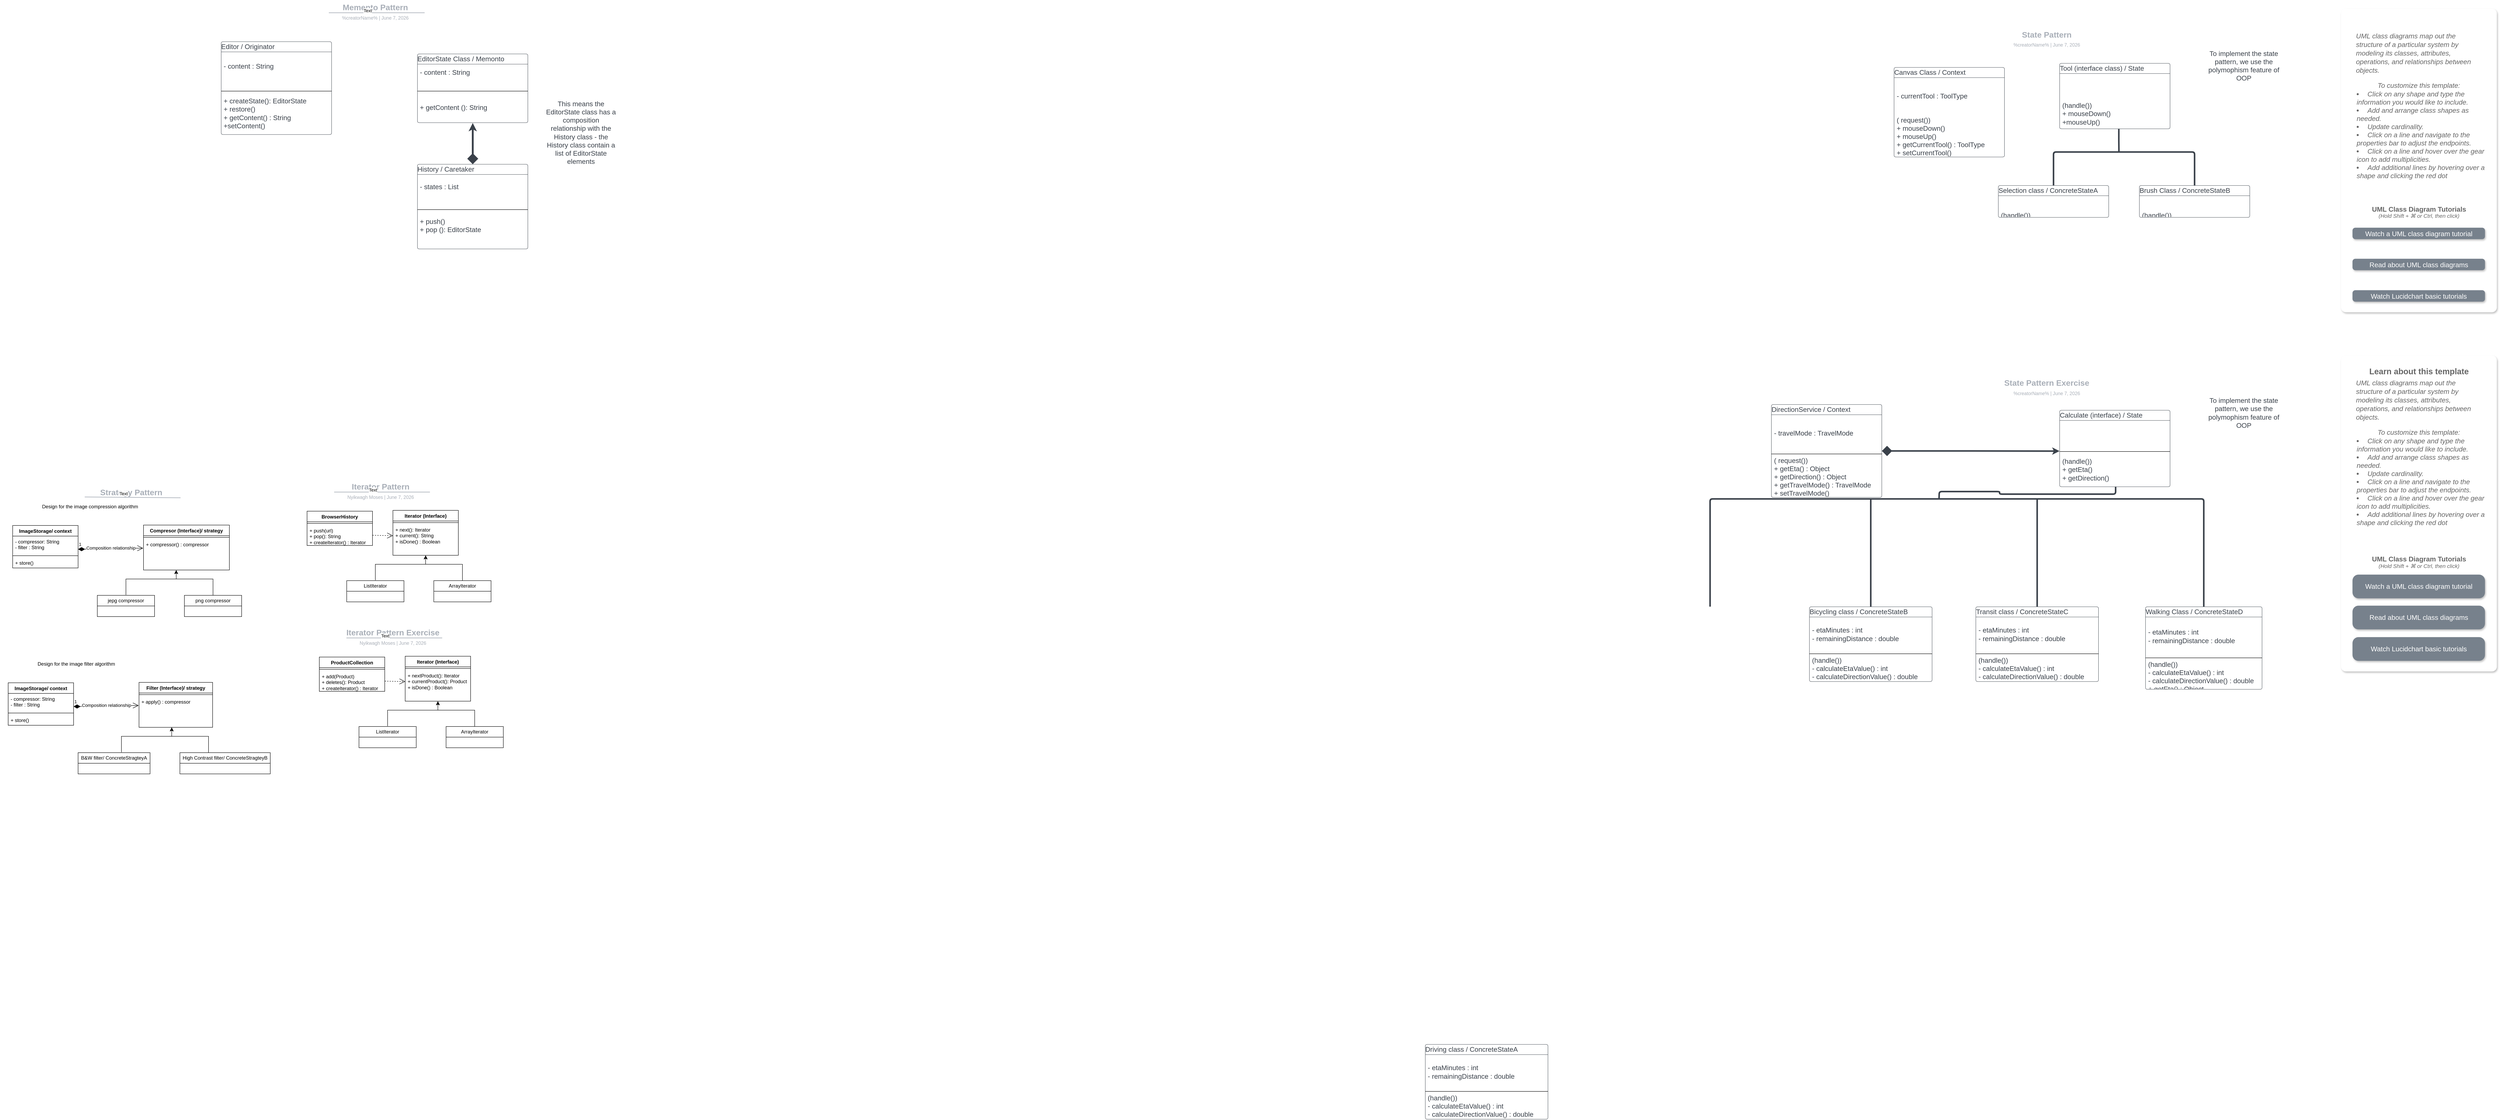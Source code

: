 <mxfile version="21.6.9" type="github">
  <diagram id="C5RBs43oDa-KdzZeNtuy" name="Page-1">
    <mxGraphModel dx="5103" dy="4144" grid="1" gridSize="10" guides="1" tooltips="1" connect="1" arrows="1" fold="1" page="1" pageScale="1" pageWidth="827" pageHeight="1169" math="0" shadow="0">
      <root>
        <mxCell id="WIyWlLk6GJQsqaUBKTNV-0" />
        <mxCell id="WIyWlLk6GJQsqaUBKTNV-1" parent="WIyWlLk6GJQsqaUBKTNV-0" />
        <mxCell id="U_TY-0Dwg_rTrHO3cY47-18" value="" style="group;dropTarget=0;pointerEvents=0;" vertex="1" parent="WIyWlLk6GJQsqaUBKTNV-1">
          <mxGeometry x="-3203" y="-3440" width="640" height="45" as="geometry" />
        </mxCell>
        <mxCell id="U_TY-0Dwg_rTrHO3cY47-19" value="Memento Pattern" style="points=[[0.688,0.967,0]];html=1;overflow=block;blockSpacing=1;whiteSpace=wrap;fontSize=19.7;fontColor=#a9afb8;fontStyle=1;align=center;spacingLeft=7;spacingRight=7;spacingTop=2;spacing=3;strokeOpacity=0;fillOpacity=0;rounded=1;absoluteArcSize=1;arcSize=12;fillColor=#ffffff;strokeWidth=1.5;lucidId=zV0p94uQ8jZY;" vertex="1" parent="U_TY-0Dwg_rTrHO3cY47-18">
          <mxGeometry width="640" height="31" as="geometry" />
        </mxCell>
        <UserObject label="%creatorName%  |  %date{mmmm d, yyyy}%" placeholders="1" id="U_TY-0Dwg_rTrHO3cY47-20">
          <mxCell style="html=1;overflow=block;blockSpacing=1;whiteSpace=wrap;fontSize=11.5;fontColor=#a9afb8;align=center;spacingLeft=7;spacingRight=7;spacingTop=2;spacing=3;strokeOpacity=0;fillOpacity=0;rounded=1;absoluteArcSize=1;arcSize=12;fillColor=#ffffff;strokeWidth=1.5;lucidId=zV0p6GQysQ9Z;" vertex="1" parent="U_TY-0Dwg_rTrHO3cY47-18">
            <mxGeometry y="31" width="640" height="14" as="geometry" />
          </mxCell>
        </UserObject>
        <mxCell id="U_TY-0Dwg_rTrHO3cY47-21" value="" style="html=1;jettySize=18;whiteSpace=wrap;fontSize=13;fontFamily=Helvetica;strokeColor=#a9afb8;strokeOpacity=100;strokeWidth=1.5;rounded=0;startArrow=none;endArrow=none;entryX=0.688;entryY=0.967;entryPerimeter=0;lucidId=zV0plLxj8k6u;" edge="1" parent="U_TY-0Dwg_rTrHO3cY47-18" target="U_TY-0Dwg_rTrHO3cY47-19">
          <mxGeometry width="100" height="100" relative="1" as="geometry">
            <Array as="points" />
            <mxPoint x="206" y="30" as="sourcePoint" />
          </mxGeometry>
        </mxCell>
        <mxCell id="U_TY-0Dwg_rTrHO3cY47-149" value="Text" style="edgeLabel;html=1;align=center;verticalAlign=middle;resizable=0;points=[];" vertex="1" connectable="0" parent="U_TY-0Dwg_rTrHO3cY47-21">
          <mxGeometry x="-0.191" y="5" relative="1" as="geometry">
            <mxPoint as="offset" />
          </mxGeometry>
        </mxCell>
        <mxCell id="U_TY-0Dwg_rTrHO3cY47-22" value="Editor / Originator" style="html=1;overflow=block;blockSpacing=1;swimlane;childLayout=stackLayout;horizontal=1;horizontalStack=0;resizeParent=1;resizeParentMax=0;resizeLast=0;collapsible=0;fontStyle=0;marginBottom=0;swimlaneFillColor=#ffffff;startSize=25;whiteSpace=wrap;fontSize=16.7;fontColor=#3a414a;align=left;spacing=0;strokeColor=#3a414a;strokeOpacity=100;rounded=1;absoluteArcSize=1;arcSize=9;strokeWidth=0.8;" vertex="1" parent="WIyWlLk6GJQsqaUBKTNV-1">
          <mxGeometry x="-3260" y="-3339" width="270" height="227.25" as="geometry" />
        </mxCell>
        <mxCell id="U_TY-0Dwg_rTrHO3cY47-23" value="- content : String&#xa;" style="part=1;html=1;resizeHeight=0;strokeColor=none;fillColor=none;align=left;verticalAlign=middle;spacingLeft=4;spacingRight=4;overflow=hidden;rotatable=0;points=[[0,0.5],[1,0.5]];portConstraint=eastwest;swimlaneFillColor=#ffffff;strokeOpacity=100;whiteSpace=wrap;fontSize=16.7;fontColor=#3a414a;" vertex="1" parent="U_TY-0Dwg_rTrHO3cY47-22">
          <mxGeometry y="25" width="270" height="92" as="geometry" />
        </mxCell>
        <mxCell id="U_TY-0Dwg_rTrHO3cY47-24" value="" style="line;strokeWidth=1;fillColor=none;align=left;verticalAlign=middle;spacingTop=-1;spacingLeft=3;spacingRight=3;rotatable=0;labelPosition=right;points=[];portConstraint=eastwest;" vertex="1" parent="U_TY-0Dwg_rTrHO3cY47-22">
          <mxGeometry y="117" width="270" height="8" as="geometry" />
        </mxCell>
        <mxCell id="U_TY-0Dwg_rTrHO3cY47-25" value="+ createState(): EditorState&#xa;+ restore()&#xa;+ getContent() : String&#xa;+setContent()" style="part=1;html=1;resizeHeight=0;strokeColor=none;fillColor=none;align=left;verticalAlign=middle;spacingLeft=4;spacingRight=4;overflow=hidden;rotatable=0;points=[[0,0.5],[1,0.5]];portConstraint=eastwest;swimlaneFillColor=#ffffff;strokeOpacity=100;whiteSpace=wrap;fontSize=16.7;fontColor=#3a414a;" vertex="1" parent="U_TY-0Dwg_rTrHO3cY47-22">
          <mxGeometry y="125" width="270" height="102.25" as="geometry" />
        </mxCell>
        <mxCell id="U_TY-0Dwg_rTrHO3cY47-26" value="EditorState Class / Memonto" style="html=1;overflow=block;blockSpacing=1;swimlane;childLayout=stackLayout;horizontal=1;horizontalStack=0;resizeParent=1;resizeParentMax=0;resizeLast=0;collapsible=0;fontStyle=0;marginBottom=0;swimlaneFillColor=#ffffff;startSize=25;whiteSpace=wrap;fontSize=16.7;fontColor=#3a414a;align=left;spacing=0;strokeColor=#3a414a;strokeOpacity=100;rounded=1;absoluteArcSize=1;arcSize=9;strokeWidth=0.8;" vertex="1" parent="WIyWlLk6GJQsqaUBKTNV-1">
          <mxGeometry x="-2780" y="-3309" width="270" height="168.25" as="geometry" />
        </mxCell>
        <mxCell id="U_TY-0Dwg_rTrHO3cY47-27" value="- content : String&#xa;" style="part=1;html=1;resizeHeight=0;strokeColor=none;fillColor=none;align=left;verticalAlign=middle;spacingLeft=4;spacingRight=4;overflow=hidden;rotatable=0;points=[[0,0.5],[1,0.5]];portConstraint=eastwest;swimlaneFillColor=#ffffff;strokeOpacity=100;whiteSpace=wrap;fontSize=16.7;fontColor=#3a414a;" vertex="1" parent="U_TY-0Dwg_rTrHO3cY47-26">
          <mxGeometry y="25" width="270" height="62" as="geometry" />
        </mxCell>
        <mxCell id="U_TY-0Dwg_rTrHO3cY47-28" value="" style="line;strokeWidth=1;fillColor=none;align=left;verticalAlign=middle;spacingTop=-1;spacingLeft=3;spacingRight=3;rotatable=0;labelPosition=right;points=[];portConstraint=eastwest;" vertex="1" parent="U_TY-0Dwg_rTrHO3cY47-26">
          <mxGeometry y="87" width="270" height="8" as="geometry" />
        </mxCell>
        <mxCell id="U_TY-0Dwg_rTrHO3cY47-29" value="+ getContent (): String" style="part=1;html=1;resizeHeight=0;strokeColor=none;fillColor=none;align=left;verticalAlign=middle;spacingLeft=4;spacingRight=4;overflow=hidden;rotatable=0;points=[[0,0.5],[1,0.5]];portConstraint=eastwest;swimlaneFillColor=#ffffff;strokeOpacity=100;whiteSpace=wrap;fontSize=16.7;fontColor=#3a414a;" vertex="1" parent="U_TY-0Dwg_rTrHO3cY47-26">
          <mxGeometry y="95" width="270" height="73.25" as="geometry" />
        </mxCell>
        <mxCell id="U_TY-0Dwg_rTrHO3cY47-30" value="History / Caretaker" style="html=1;overflow=block;blockSpacing=1;swimlane;childLayout=stackLayout;horizontal=1;horizontalStack=0;resizeParent=1;resizeParentMax=0;resizeLast=0;collapsible=0;fontStyle=0;marginBottom=0;swimlaneFillColor=#ffffff;startSize=25;whiteSpace=wrap;fontSize=16.7;fontColor=#3a414a;align=left;spacing=0;strokeColor=#3a414a;strokeOpacity=100;rounded=1;absoluteArcSize=1;arcSize=9;strokeWidth=0.8;" vertex="1" parent="WIyWlLk6GJQsqaUBKTNV-1">
          <mxGeometry x="-2780" y="-3039" width="270" height="207.25" as="geometry" />
        </mxCell>
        <mxCell id="U_TY-0Dwg_rTrHO3cY47-31" value="- states : List&#xa;" style="part=1;html=1;resizeHeight=0;strokeColor=none;fillColor=none;align=left;verticalAlign=middle;spacingLeft=4;spacingRight=4;overflow=hidden;rotatable=0;points=[[0,0.5],[1,0.5]];portConstraint=eastwest;swimlaneFillColor=#ffffff;strokeOpacity=100;whiteSpace=wrap;fontSize=16.7;fontColor=#3a414a;" vertex="1" parent="U_TY-0Dwg_rTrHO3cY47-30">
          <mxGeometry y="25" width="270" height="82" as="geometry" />
        </mxCell>
        <mxCell id="U_TY-0Dwg_rTrHO3cY47-32" value="" style="line;strokeWidth=1;fillColor=none;align=left;verticalAlign=middle;spacingTop=-1;spacingLeft=3;spacingRight=3;rotatable=0;labelPosition=right;points=[];portConstraint=eastwest;" vertex="1" parent="U_TY-0Dwg_rTrHO3cY47-30">
          <mxGeometry y="107" width="270" height="8" as="geometry" />
        </mxCell>
        <mxCell id="U_TY-0Dwg_rTrHO3cY47-33" value="+ push()&#xa;+ pop (): EditorState&#xa;" style="part=1;html=1;resizeHeight=0;strokeColor=none;fillColor=none;align=left;verticalAlign=middle;spacingLeft=4;spacingRight=4;overflow=hidden;rotatable=0;points=[[0,0.5],[1,0.5]];portConstraint=eastwest;swimlaneFillColor=#ffffff;strokeOpacity=100;whiteSpace=wrap;fontSize=16.7;fontColor=#3a414a;" vertex="1" parent="U_TY-0Dwg_rTrHO3cY47-30">
          <mxGeometry y="115" width="270" height="92.25" as="geometry" />
        </mxCell>
        <mxCell id="U_TY-0Dwg_rTrHO3cY47-34" value="" style="html=1;jettySize=18;whiteSpace=wrap;fontSize=13;strokeColor=#3a414a;strokeOpacity=100;strokeWidth=4.5;rounded=1;arcSize=12;edgeStyle=orthogonalEdgeStyle;startArrow=diamond;startFill=1;startSize=16;exitX=0.5;exitY=-0.002;exitPerimeter=0;entryX=0.5;entryY=1.003;entryPerimeter=0;lucidId=zk1p6L_fdBU9;" edge="1" parent="WIyWlLk6GJQsqaUBKTNV-1" source="U_TY-0Dwg_rTrHO3cY47-30" target="U_TY-0Dwg_rTrHO3cY47-26">
          <mxGeometry width="100" height="100" relative="1" as="geometry">
            <Array as="points" />
          </mxGeometry>
        </mxCell>
        <mxCell id="U_TY-0Dwg_rTrHO3cY47-35" value="This means the EditorState class has a composition relationship with the History class - the History class contain a list of EditorState elements" style="html=1;overflow=block;blockSpacing=1;whiteSpace=wrap;fontSize=16.7;fontColor=#3a414a;spacing=3.8;strokeOpacity=0;fillOpacity=0;rounded=1;absoluteArcSize=1;arcSize=9;fillColor=#ffffff;strokeWidth=3.8;lucidId=Lo1pZtVWviOo;" vertex="1" parent="WIyWlLk6GJQsqaUBKTNV-1">
          <mxGeometry x="-2470" y="-3200" width="180" height="168" as="geometry" />
        </mxCell>
        <mxCell id="U_TY-0Dwg_rTrHO3cY47-36" value="" style="html=1;overflow=block;blockSpacing=1;whiteSpace=wrap;rounded=1;absoluteArcSize=1;arcSize=24;container=1;pointerEvents=0;collapsible=0;recursiveResize=0;fontSize=13;spacing=3.6;strokeOpacity=0;fillOpacity=100;shadow=1;fillColor=#ffffff;strokeWidth=1.5;lucidId=SY2pZ8UVc_J9;" vertex="1" parent="WIyWlLk6GJQsqaUBKTNV-1">
          <mxGeometry x="1924.5" y="-2571" width="381" height="773" as="geometry" />
        </mxCell>
        <mxCell id="U_TY-0Dwg_rTrHO3cY47-37" value="" style="html=1;overflow=block;blockSpacing=1;whiteSpace=wrap;rounded=1;absoluteArcSize=1;arcSize=24;container=1;pointerEvents=0;collapsible=0;recursiveResize=0;fontSize=13;spacing=3.6;strokeOpacity=0;fillOpacity=100;shadow=1;fillColor=#ffffff;strokeWidth=1.5;lucidId=sX0pJFGfKUSU;" vertex="1" parent="WIyWlLk6GJQsqaUBKTNV-1">
          <mxGeometry x="1924.5" y="-3420" width="381" height="743" as="geometry" />
        </mxCell>
        <mxCell id="U_TY-0Dwg_rTrHO3cY47-38" value="&lt;div style=&quot;display: flex; justify-content: center; text-align: center; align-items: baseline; font-size: 0; line-height: 1.25;margin-left: 8.4px;margin-right: 8.4px;margin-top: 2.4px;margin-top: -2px;&quot;&gt;&lt;span&gt;&lt;span style=&quot;font-size:16.7px;color:#666666;font-weight: bold;&quot;&gt;UML Class Diagram Tutorials&#xa;&lt;/span&gt;&lt;/span&gt;&lt;/div&gt;&lt;div style=&quot;display: flex; justify-content: center; text-align: center; align-items: baseline; font-size: 0; line-height: 1.25;margin-top: -2px;&quot;&gt;&lt;span&gt;&lt;span style=&quot;font-size:13px;color:#666666;&quot;&gt;&lt;span style=&quot;font-size:13.3px;color:#666666;font-style: italic;&quot;&gt;(Hold Shift + ⌘ or Ctrl, then click)&lt;/span&gt;&lt;/span&gt;&lt;/span&gt;&lt;/div&gt;" style="html=1;overflow=block;blockSpacing=1;whiteSpace=wrap;fontSize=13;spacing=3.6;strokeOpacity=0;fillOpacity=0;fillColor=#ffffff;strokeWidth=0.8;lucidId=sX0pPrZr3WfM;" vertex="1" parent="WIyWlLk6GJQsqaUBKTNV-1">
          <mxGeometry x="1924.5" y="-2940" width="381" height="24" as="geometry" />
        </mxCell>
        <UserObject label="Read about UML class diagrams" link="https://www.lucidchart.com/pages/uml-class-diagram" id="U_TY-0Dwg_rTrHO3cY47-39">
          <mxCell style="html=1;overflow=block;blockSpacing=1;whiteSpace=wrap;rounded=1;arcSize=25;fontSize=16.7;fontColor=#ffffff;spacingLeft=8.4;spacingRight=8.4;spacingTop=2.4;spacing=3.6;strokeOpacity=0;fillOpacity=100;shadow=1;fillColor=#77818c;strokeWidth=1.5;lucidId=sX0pizP.D8Yw;" vertex="1" parent="WIyWlLk6GJQsqaUBKTNV-1">
            <mxGeometry x="1952.5" y="-2808" width="324" height="28" as="geometry" />
          </mxCell>
        </UserObject>
        <UserObject label="Watch a UML class diagram tutorial" link="https://www.youtube.com/watch?v=UI6lqHOVHic" id="U_TY-0Dwg_rTrHO3cY47-40">
          <mxCell style="html=1;overflow=block;blockSpacing=1;whiteSpace=wrap;rounded=1;arcSize=25;fontSize=16.7;fontColor=#ffffff;spacingLeft=8.4;spacingRight=8.4;spacingTop=2.4;spacing=3.6;strokeOpacity=0;fillOpacity=100;shadow=1;fillColor=#77818c;strokeWidth=1.5;lucidId=sX0pPZHDbc-L;" vertex="1" parent="WIyWlLk6GJQsqaUBKTNV-1">
            <mxGeometry x="1952.5" y="-2884" width="324" height="28" as="geometry" />
          </mxCell>
        </UserObject>
        <UserObject label="Watch Lucidchart basic tutorials" link="https://www.youtube.com/playlist?list=PLUoebdZqEHTxx3fS_jyD56QMd4trXZE3D" id="U_TY-0Dwg_rTrHO3cY47-41">
          <mxCell style="html=1;overflow=block;blockSpacing=1;whiteSpace=wrap;rounded=1;arcSize=25;fontSize=16.7;fontColor=#ffffff;spacingLeft=8.4;spacingRight=8.4;spacingTop=2.4;spacing=3.6;strokeOpacity=0;fillOpacity=100;shadow=1;fillColor=#77818c;strokeWidth=1.5;lucidId=sX0p_.JMDArn;" vertex="1" parent="WIyWlLk6GJQsqaUBKTNV-1">
            <mxGeometry x="1952.5" y="-2731" width="324" height="28" as="geometry" />
          </mxCell>
        </UserObject>
        <mxCell id="U_TY-0Dwg_rTrHO3cY47-42" value="&lt;div style=&quot;display: flex; justify-content: flex-start; text-align: left; align-items: baseline; font-size: 0; line-height: 1.25;margin-left: 8.4px;margin-right: 8.4px;margin-top: 2.4px;margin-top: -2px;&quot;&gt;&lt;span&gt;&lt;span style=&quot;font-size:16.7px;color:#666666;font-style: italic;&quot;&gt;UML class diagrams map out the structure of a particular system by modeling its classes, attributes, operations, and relationships between objects. &#xa;&lt;/span&gt;&lt;/span&gt;&lt;/div&gt;&lt;div style=&quot;display: flex; justify-content: center; text-align: center; align-items: baseline; font-size: 0; line-height: 1.25;margin-top: -2px;&quot;&gt;&lt;span&gt;&lt;span style=&quot;font-size:16.7px;color:#666666;font-style: italic;&quot;&gt;&#xa;&lt;/span&gt;&lt;/span&gt;&lt;/div&gt;&lt;div style=&quot;display: flex; justify-content: center; text-align: center; align-items: baseline; font-size: 0; line-height: 1.25;margin-top: -2px;&quot;&gt;&lt;span&gt;&lt;span style=&quot;font-size:16.7px;color:#666666;font-style: italic;&quot;&gt;To customize this template:&#xa;&lt;/span&gt;&lt;/span&gt;&lt;/div&gt;&lt;ul style=&quot;margin: 0px; padding-left: 10px;list-style-position: inside; list-style-type:disc&quot;&gt;&lt;li style=&quot;text-align:left;color:#666666;font-size:16.7px;&quot;&gt;&lt;span style=&quot;margin-left: 3.7px;margin-right: 8.4px;margin-top: 2.4px;margin-top: -2px;&quot;&gt;&lt;span style=&quot;font-size:16.7px;color:#666666;font-style: italic;&quot;&gt;Click on any shape and type the information you would like to include.&lt;/span&gt;&lt;/span&gt;&lt;/li&gt;&lt;li style=&quot;text-align:left;color:#666666;font-size:16.7px;&quot;&gt;&lt;span style=&quot;margin-left: 3.7px;margin-right: 8.4px;margin-top: 2.4px;margin-top: -2px;&quot;&gt;&lt;span style=&quot;font-size:16.7px;color:#666666;font-style: italic;&quot;&gt;Add and arrange class shapes as needed.&lt;/span&gt;&lt;/span&gt;&lt;/li&gt;&lt;li style=&quot;text-align:left;color:#666666;font-size:16.7px;&quot;&gt;&lt;span style=&quot;margin-left: 3.7px;margin-right: 8.4px;margin-top: 2.4px;margin-top: -2px;&quot;&gt;&lt;span style=&quot;font-size:16.7px;color:#666666;font-style: italic;&quot;&gt;Update cardinality.&lt;/span&gt;&lt;/span&gt;&lt;/li&gt;&lt;li style=&quot;text-align:left;color:#666666;font-size:16.7px;&quot;&gt;&lt;span style=&quot;margin-left: 3.7px;margin-right: 8.4px;margin-top: 2.4px;margin-top: -2px;&quot;&gt;&lt;span style=&quot;font-size:16.7px;color:#666666;font-style: italic;&quot;&gt;Click on a line and navigate to the properties bar to adjust the endpoints.&lt;/span&gt;&lt;/span&gt;&lt;/li&gt;&lt;li style=&quot;text-align:left;color:#666666;font-size:16.7px;&quot;&gt;&lt;span style=&quot;margin-left: 3.7px;margin-right: 8.4px;margin-top: 2.4px;margin-top: -2px;&quot;&gt;&lt;span style=&quot;font-size:16.7px;color:#666666;font-style: italic;&quot;&gt;Click on a line and hover over the gear icon to add multiplicities.&lt;/span&gt;&lt;/span&gt;&lt;/li&gt;&lt;li style=&quot;text-align:left;color:#666666;font-size:16.7px;&quot;&gt;&lt;span style=&quot;margin-left: 3.7px;margin-right: 8.4px;margin-top: 2.4px;margin-top: -2px;&quot;&gt;&lt;span style=&quot;font-size:16.7px;color:#666666;font-style: italic;&quot;&gt;Add additional lines by hovering over a shape and clicking the red dot&lt;/span&gt;&lt;/span&gt;&lt;/li&gt;&lt;/ul&gt;" style="html=1;overflow=block;blockSpacing=1;whiteSpace=wrap;fontSize=13;spacing=0;verticalAlign=top;strokeOpacity=100;rounded=1;absoluteArcSize=1;arcSize=7.5;strokeWidth=1.5;fillColor=none;strokeColor=none;lucidId=sX0pO99i9qGL;" vertex="1" parent="WIyWlLk6GJQsqaUBKTNV-1">
          <mxGeometry x="1952.5" y="-3360" width="324" height="390" as="geometry" />
        </mxCell>
        <mxCell id="U_TY-0Dwg_rTrHO3cY47-43" value="State Pattern" style="html=1;overflow=block;blockSpacing=1;whiteSpace=wrap;fontSize=19.7;fontColor=#a9afb8;fontStyle=1;align=center;spacingLeft=7;spacingRight=7;spacingTop=2;spacing=3;strokeOpacity=0;fillOpacity=0;rounded=1;absoluteArcSize=1;arcSize=12;fillColor=#ffffff;strokeWidth=1.5;lucidId=sX0p97V16W0Q;" vertex="1" parent="WIyWlLk6GJQsqaUBKTNV-1">
          <mxGeometry x="884.5" y="-3370" width="640" height="1" as="geometry" />
        </mxCell>
        <UserObject label="%creatorName%  |  %date{mmmm d, yyyy}%" placeholders="1" id="U_TY-0Dwg_rTrHO3cY47-44">
          <mxCell style="html=1;overflow=block;blockSpacing=1;whiteSpace=wrap;fontSize=11.5;fontColor=#a9afb8;align=center;spacingLeft=7;spacingRight=7;spacingTop=2;spacing=3;strokeOpacity=0;fillOpacity=0;rounded=1;absoluteArcSize=1;arcSize=12;fillColor=#ffffff;strokeWidth=1.5;lucidId=sX0pR78Se-6M;" vertex="1" parent="WIyWlLk6GJQsqaUBKTNV-1">
            <mxGeometry x="884.5" y="-3339" width="640" as="geometry" />
          </mxCell>
        </UserObject>
        <mxCell id="U_TY-0Dwg_rTrHO3cY47-45" value="Canvas Class / Context" style="html=1;overflow=block;blockSpacing=1;swimlane;childLayout=stackLayout;horizontal=1;horizontalStack=0;resizeParent=1;resizeParentMax=0;resizeLast=0;collapsible=0;fontStyle=0;marginBottom=0;swimlaneFillColor=#ffffff;startSize=25;whiteSpace=wrap;fontSize=16.7;fontColor=#3a414a;align=left;spacing=0;strokeColor=#3a414a;strokeOpacity=100;rounded=1;absoluteArcSize=1;arcSize=9;strokeWidth=0.8;" vertex="1" parent="WIyWlLk6GJQsqaUBKTNV-1">
          <mxGeometry x="831.5" y="-3276" width="270" height="219.25" as="geometry" />
        </mxCell>
        <mxCell id="U_TY-0Dwg_rTrHO3cY47-46" value="- currentTool : ToolType" style="part=1;html=1;resizeHeight=0;strokeColor=none;fillColor=none;align=left;verticalAlign=middle;spacingLeft=4;spacingRight=4;overflow=hidden;rotatable=0;points=[[0,0.5],[1,0.5]];portConstraint=eastwest;swimlaneFillColor=#ffffff;strokeOpacity=100;whiteSpace=wrap;fontSize=16.7;fontColor=#3a414a;" vertex="1" parent="U_TY-0Dwg_rTrHO3cY47-45">
          <mxGeometry y="25" width="270" height="92" as="geometry" />
        </mxCell>
        <mxCell id="U_TY-0Dwg_rTrHO3cY47-47" value="" style="line;strokeWidth=1;fillColor=none;align=left;verticalAlign=middle;spacingTop=-1;spacingLeft=3;spacingRight=3;rotatable=0;labelPosition=right;points=[];portConstraint=eastwest;" vertex="1" parent="U_TY-0Dwg_rTrHO3cY47-45">
          <mxGeometry y="117" width="270" as="geometry" />
        </mxCell>
        <mxCell id="U_TY-0Dwg_rTrHO3cY47-48" value="( request())&#xa;+ mouseDown()&#xa;+ mouseUp()&#xa;+ getCurrentTool() : ToolType&#xa;+ setCurrentTool()" style="part=1;html=1;resizeHeight=0;strokeColor=none;fillColor=none;align=left;verticalAlign=middle;spacingLeft=4;spacingRight=4;overflow=hidden;rotatable=0;points=[[0,0.5],[1,0.5]];portConstraint=eastwest;swimlaneFillColor=#ffffff;strokeOpacity=100;whiteSpace=wrap;fontSize=16.7;fontColor=#3a414a;" vertex="1" parent="U_TY-0Dwg_rTrHO3cY47-45">
          <mxGeometry y="117" width="270" height="102.25" as="geometry" />
        </mxCell>
        <mxCell id="U_TY-0Dwg_rTrHO3cY47-49" value="Tool (interface class) /  State" style="html=1;overflow=block;blockSpacing=1;swimlane;childLayout=stackLayout;horizontal=1;horizontalStack=0;resizeParent=1;resizeParentMax=0;resizeLast=0;collapsible=0;fontStyle=0;marginBottom=0;swimlaneFillColor=#ffffff;startSize=25;whiteSpace=wrap;fontSize=16.7;fontColor=#3a414a;align=left;spacing=0;strokeColor=#3a414a;strokeOpacity=100;rounded=1;absoluteArcSize=1;arcSize=9;strokeWidth=0.8;" vertex="1" parent="WIyWlLk6GJQsqaUBKTNV-1">
          <mxGeometry x="1236.5" y="-3286" width="270" height="160.25" as="geometry" />
        </mxCell>
        <mxCell id="U_TY-0Dwg_rTrHO3cY47-50" value="" style="part=1;html=1;resizeHeight=0;strokeColor=none;fillColor=none;align=left;verticalAlign=middle;spacingLeft=4;spacingRight=4;overflow=hidden;rotatable=0;points=[[0,0.5],[1,0.5]];portConstraint=eastwest;swimlaneFillColor=#ffffff;strokeOpacity=100;whiteSpace=wrap;fontSize=13;" vertex="1" parent="U_TY-0Dwg_rTrHO3cY47-49">
          <mxGeometry y="25" width="270" height="62" as="geometry" />
        </mxCell>
        <mxCell id="U_TY-0Dwg_rTrHO3cY47-51" value="" style="line;strokeWidth=1;fillColor=none;align=left;verticalAlign=middle;spacingTop=-1;spacingLeft=3;spacingRight=3;rotatable=0;labelPosition=right;points=[];portConstraint=eastwest;" vertex="1" parent="U_TY-0Dwg_rTrHO3cY47-49">
          <mxGeometry y="87" width="270" as="geometry" />
        </mxCell>
        <mxCell id="U_TY-0Dwg_rTrHO3cY47-52" value="(handle())&#xa;+ mouseDown()&#xa;+mouseUp()" style="part=1;html=1;resizeHeight=0;strokeColor=none;fillColor=none;align=left;verticalAlign=middle;spacingLeft=4;spacingRight=4;overflow=hidden;rotatable=0;points=[[0,0.5],[1,0.5]];portConstraint=eastwest;swimlaneFillColor=#ffffff;strokeOpacity=100;whiteSpace=wrap;fontSize=16.7;fontColor=#3a414a;" vertex="1" parent="U_TY-0Dwg_rTrHO3cY47-49">
          <mxGeometry y="87" width="270" height="73.25" as="geometry" />
        </mxCell>
        <mxCell id="U_TY-0Dwg_rTrHO3cY47-53" value="Brush Class / ConcreteStateB" style="html=1;overflow=block;blockSpacing=1;swimlane;childLayout=stackLayout;horizontal=1;horizontalStack=0;resizeParent=1;resizeParentMax=0;resizeLast=0;collapsible=0;fontStyle=0;marginBottom=0;swimlaneFillColor=#ffffff;startSize=25;whiteSpace=wrap;fontSize=16.7;fontColor=#3a414a;align=left;spacing=0;strokeColor=#3a414a;strokeOpacity=100;rounded=1;absoluteArcSize=1;arcSize=9;strokeWidth=0.8;" vertex="1" parent="WIyWlLk6GJQsqaUBKTNV-1">
          <mxGeometry x="1431.5" y="-2987" width="270" height="78" as="geometry" />
        </mxCell>
        <mxCell id="U_TY-0Dwg_rTrHO3cY47-54" value="" style="part=1;html=1;resizeHeight=0;strokeColor=none;fillColor=none;align=left;verticalAlign=middle;spacingLeft=4;spacingRight=4;overflow=hidden;rotatable=0;points=[[0,0.5],[1,0.5]];portConstraint=eastwest;swimlaneFillColor=#ffffff;strokeOpacity=100;whiteSpace=wrap;fontSize=13;" vertex="1" parent="U_TY-0Dwg_rTrHO3cY47-53">
          <mxGeometry y="25" width="270" height="36" as="geometry" />
        </mxCell>
        <mxCell id="U_TY-0Dwg_rTrHO3cY47-55" value="" style="line;strokeWidth=1;fillColor=none;align=left;verticalAlign=middle;spacingTop=-1;spacingLeft=3;spacingRight=3;rotatable=0;labelPosition=right;points=[];portConstraint=eastwest;" vertex="1" parent="U_TY-0Dwg_rTrHO3cY47-53">
          <mxGeometry y="61" width="270" as="geometry" />
        </mxCell>
        <mxCell id="U_TY-0Dwg_rTrHO3cY47-56" value="(handle())&#xa;+ mouseDown()&#xa;+mouseUp()" style="part=1;html=1;resizeHeight=0;strokeColor=none;fillColor=none;align=left;verticalAlign=middle;spacingLeft=4;spacingRight=4;overflow=hidden;rotatable=0;points=[[0,0.5],[1,0.5]];portConstraint=eastwest;swimlaneFillColor=#ffffff;strokeOpacity=100;whiteSpace=wrap;fontSize=16.7;fontColor=#3a414a;" vertex="1" parent="U_TY-0Dwg_rTrHO3cY47-53">
          <mxGeometry y="61" width="270" height="17" as="geometry" />
        </mxCell>
        <mxCell id="U_TY-0Dwg_rTrHO3cY47-57" value="Selection class /  ConcreteStateA" style="html=1;overflow=block;blockSpacing=1;swimlane;childLayout=stackLayout;horizontal=1;horizontalStack=0;resizeParent=1;resizeParentMax=0;resizeLast=0;collapsible=0;fontStyle=0;marginBottom=0;swimlaneFillColor=#ffffff;startSize=25;whiteSpace=wrap;fontSize=16.7;fontColor=#3a414a;align=left;spacing=0;strokeColor=#3a414a;strokeOpacity=100;rounded=1;absoluteArcSize=1;arcSize=9;strokeWidth=0.8;" vertex="1" parent="WIyWlLk6GJQsqaUBKTNV-1">
          <mxGeometry x="1086.5" y="-2987" width="270" height="78" as="geometry" />
        </mxCell>
        <mxCell id="U_TY-0Dwg_rTrHO3cY47-58" value="" style="part=1;html=1;resizeHeight=0;strokeColor=none;fillColor=none;align=left;verticalAlign=middle;spacingLeft=4;spacingRight=4;overflow=hidden;rotatable=0;points=[[0,0.5],[1,0.5]];portConstraint=eastwest;swimlaneFillColor=#ffffff;strokeOpacity=100;whiteSpace=wrap;fontSize=13;" vertex="1" parent="U_TY-0Dwg_rTrHO3cY47-57">
          <mxGeometry y="25" width="270" height="36" as="geometry" />
        </mxCell>
        <mxCell id="U_TY-0Dwg_rTrHO3cY47-59" value="" style="line;strokeWidth=1;fillColor=none;align=left;verticalAlign=middle;spacingTop=-1;spacingLeft=3;spacingRight=3;rotatable=0;labelPosition=right;points=[];portConstraint=eastwest;" vertex="1" parent="U_TY-0Dwg_rTrHO3cY47-57">
          <mxGeometry y="61" width="270" as="geometry" />
        </mxCell>
        <mxCell id="U_TY-0Dwg_rTrHO3cY47-60" value="(handle())&#xa;+ mouseDown()&#xa;+mouseUp()" style="part=1;html=1;resizeHeight=0;strokeColor=none;fillColor=none;align=left;verticalAlign=middle;spacingLeft=4;spacingRight=4;overflow=hidden;rotatable=0;points=[[0,0.5],[1,0.5]];portConstraint=eastwest;swimlaneFillColor=#ffffff;strokeOpacity=100;whiteSpace=wrap;fontSize=16.7;fontColor=#3a414a;" vertex="1" parent="U_TY-0Dwg_rTrHO3cY47-57">
          <mxGeometry y="61" width="270" height="17" as="geometry" />
        </mxCell>
        <mxCell id="U_TY-0Dwg_rTrHO3cY47-61" value="" style="html=1;jettySize=18;whiteSpace=wrap;overflow=block;blockSpacing=1;fontSize=13;strokeColor=#3a414a;strokeOpacity=100;strokeWidth=3.8;rounded=1;arcSize=12;edgeStyle=orthogonalEdgeStyle;startArrow=none;endArrow=none;exitX=0.5;exitY=-0.003;exitPerimeter=0;entryX=0.5;entryY=-0.003;entryPerimeter=0;lucidId=dD1pzq4XvZ.y;" edge="1" parent="WIyWlLk6GJQsqaUBKTNV-1" source="U_TY-0Dwg_rTrHO3cY47-57" target="U_TY-0Dwg_rTrHO3cY47-53">
          <mxGeometry width="100" height="100" relative="1" as="geometry">
            <Array as="points">
              <mxPoint x="1221.5" y="-3069" />
              <mxPoint x="1566.5" y="-3069" />
            </Array>
          </mxGeometry>
        </mxCell>
        <mxCell id="U_TY-0Dwg_rTrHO3cY47-62" value="" style="html=1;jettySize=18;whiteSpace=wrap;overflow=block;blockSpacing=1;fontSize=13;strokeColor=#3a414a;strokeOpacity=100;strokeWidth=3.8;rounded=1;arcSize=12;edgeStyle=orthogonalEdgeStyle;endArrow=none;exitX=0.536;exitY=1.002;exitPerimeter=0;lucidId=QD1pjZaXCF8D;" edge="1" parent="WIyWlLk6GJQsqaUBKTNV-1" source="U_TY-0Dwg_rTrHO3cY47-49">
          <mxGeometry width="100" height="100" relative="1" as="geometry">
            <Array as="points" />
            <mxPoint x="1381.5" y="-3069" as="targetPoint" />
          </mxGeometry>
        </mxCell>
        <mxCell id="U_TY-0Dwg_rTrHO3cY47-63" value="To implement the state pattern, we use the polymophism feature of OOP" style="html=1;overflow=block;blockSpacing=1;whiteSpace=wrap;fontSize=16.7;fontColor=#3a414a;spacing=3.8;strokeOpacity=0;fillOpacity=0;rounded=1;absoluteArcSize=1;arcSize=9;fillColor=#ffffff;strokeWidth=3.8;lucidId=RH1p5E7Tl5A2;" vertex="1" parent="WIyWlLk6GJQsqaUBKTNV-1">
          <mxGeometry x="1596.5" y="-3323" width="180" height="58" as="geometry" />
        </mxCell>
        <mxCell id="U_TY-0Dwg_rTrHO3cY47-64" value="Learn about this template" style="html=1;overflow=block;blockSpacing=1;whiteSpace=wrap;fontSize=20;fontColor=#666666;fontStyle=1;spacingLeft=8.4;spacingRight=8.4;spacingTop=2.4;spacing=3.6;strokeOpacity=0;fillOpacity=0;fillColor=#ffffff;strokeWidth=1.5;lucidId=SY2p4FD~U8lN;" vertex="1" parent="WIyWlLk6GJQsqaUBKTNV-1">
          <mxGeometry x="1924.5" y="-2558" width="381" height="47" as="geometry" />
        </mxCell>
        <mxCell id="U_TY-0Dwg_rTrHO3cY47-65" value="&lt;div style=&quot;display: flex; justify-content: center; text-align: center; align-items: baseline; font-size: 0; line-height: 1.25;margin-left: 8.4px;margin-right: 8.4px;margin-top: 2.4px;margin-top: -2px;&quot;&gt;&lt;span&gt;&lt;span style=&quot;font-size:16.7px;color:#666666;font-weight: bold;&quot;&gt;UML Class Diagram Tutorials&#xa;&lt;/span&gt;&lt;/span&gt;&lt;/div&gt;&lt;div style=&quot;display: flex; justify-content: center; text-align: center; align-items: baseline; font-size: 0; line-height: 1.25;margin-top: -2px;&quot;&gt;&lt;span&gt;&lt;span style=&quot;font-size:13px;color:#666666;&quot;&gt;&lt;span style=&quot;font-size:13.3px;color:#666666;font-style: italic;&quot;&gt;(Hold Shift + ⌘ or Ctrl, then click)&lt;/span&gt;&lt;/span&gt;&lt;/span&gt;&lt;/div&gt;" style="html=1;overflow=block;blockSpacing=1;whiteSpace=wrap;fontSize=13;spacing=3.6;strokeOpacity=0;fillOpacity=0;fillColor=#ffffff;strokeWidth=0.8;lucidId=SY2pRuy3iUNh;" vertex="1" parent="WIyWlLk6GJQsqaUBKTNV-1">
          <mxGeometry x="1924.5" y="-2091" width="381" height="54" as="geometry" />
        </mxCell>
        <UserObject label="Read about UML class diagrams" link="https://www.lucidchart.com/pages/uml-class-diagram" id="U_TY-0Dwg_rTrHO3cY47-66">
          <mxCell style="html=1;overflow=block;blockSpacing=1;whiteSpace=wrap;rounded=1;arcSize=25;fontSize=16.7;fontColor=#ffffff;spacingLeft=8.4;spacingRight=8.4;spacingTop=2.4;spacing=3.6;strokeOpacity=0;fillOpacity=100;shadow=1;fillColor=#77818c;strokeWidth=1.5;lucidId=SY2pU0_veld~;" vertex="1" parent="WIyWlLk6GJQsqaUBKTNV-1">
            <mxGeometry x="1952.5" y="-1959" width="324" height="58" as="geometry" />
          </mxCell>
        </UserObject>
        <UserObject label="Watch a UML class diagram tutorial" link="https://www.youtube.com/watch?v=UI6lqHOVHic" id="U_TY-0Dwg_rTrHO3cY47-67">
          <mxCell style="html=1;overflow=block;blockSpacing=1;whiteSpace=wrap;rounded=1;arcSize=25;fontSize=16.7;fontColor=#ffffff;spacingLeft=8.4;spacingRight=8.4;spacingTop=2.4;spacing=3.6;strokeOpacity=0;fillOpacity=100;shadow=1;fillColor=#77818c;strokeWidth=1.5;lucidId=SY2p5YtSYIp6;" vertex="1" parent="WIyWlLk6GJQsqaUBKTNV-1">
            <mxGeometry x="1952.5" y="-2035" width="324" height="58" as="geometry" />
          </mxCell>
        </UserObject>
        <UserObject label="Watch Lucidchart basic tutorials" link="https://www.youtube.com/playlist?list=PLUoebdZqEHTxx3fS_jyD56QMd4trXZE3D" id="U_TY-0Dwg_rTrHO3cY47-68">
          <mxCell style="html=1;overflow=block;blockSpacing=1;whiteSpace=wrap;rounded=1;arcSize=25;fontSize=16.7;fontColor=#ffffff;spacingLeft=8.4;spacingRight=8.4;spacingTop=2.4;spacing=3.6;strokeOpacity=0;fillOpacity=100;shadow=1;fillColor=#77818c;strokeWidth=1.5;lucidId=SY2pt628xp.h;" vertex="1" parent="WIyWlLk6GJQsqaUBKTNV-1">
            <mxGeometry x="1952.5" y="-1882" width="324" height="58" as="geometry" />
          </mxCell>
        </UserObject>
        <mxCell id="U_TY-0Dwg_rTrHO3cY47-69" value="&lt;div style=&quot;display: flex; justify-content: flex-start; text-align: left; align-items: baseline; font-size: 0; line-height: 1.25;margin-left: 8.4px;margin-right: 8.4px;margin-top: 2.4px;margin-top: -2px;&quot;&gt;&lt;span&gt;&lt;span style=&quot;font-size:16.7px;color:#666666;font-style: italic;&quot;&gt;UML class diagrams map out the structure of a particular system by modeling its classes, attributes, operations, and relationships between objects. &#xa;&lt;/span&gt;&lt;/span&gt;&lt;/div&gt;&lt;div style=&quot;display: flex; justify-content: center; text-align: center; align-items: baseline; font-size: 0; line-height: 1.25;margin-top: -2px;&quot;&gt;&lt;span&gt;&lt;span style=&quot;font-size:16.7px;color:#666666;font-style: italic;&quot;&gt;&#xa;&lt;/span&gt;&lt;/span&gt;&lt;/div&gt;&lt;div style=&quot;display: flex; justify-content: center; text-align: center; align-items: baseline; font-size: 0; line-height: 1.25;margin-top: -2px;&quot;&gt;&lt;span&gt;&lt;span style=&quot;font-size:16.7px;color:#666666;font-style: italic;&quot;&gt;To customize this template:&#xa;&lt;/span&gt;&lt;/span&gt;&lt;/div&gt;&lt;ul style=&quot;margin: 0px; padding-left: 10px;list-style-position: inside; list-style-type:disc&quot;&gt;&lt;li style=&quot;text-align:left;color:#666666;font-size:16.7px;&quot;&gt;&lt;span style=&quot;margin-left: 3.7px;margin-right: 8.4px;margin-top: 2.4px;margin-top: -2px;&quot;&gt;&lt;span style=&quot;font-size:16.7px;color:#666666;font-style: italic;&quot;&gt;Click on any shape and type the information you would like to include.&lt;/span&gt;&lt;/span&gt;&lt;/li&gt;&lt;li style=&quot;text-align:left;color:#666666;font-size:16.7px;&quot;&gt;&lt;span style=&quot;margin-left: 3.7px;margin-right: 8.4px;margin-top: 2.4px;margin-top: -2px;&quot;&gt;&lt;span style=&quot;font-size:16.7px;color:#666666;font-style: italic;&quot;&gt;Add and arrange class shapes as needed.&lt;/span&gt;&lt;/span&gt;&lt;/li&gt;&lt;li style=&quot;text-align:left;color:#666666;font-size:16.7px;&quot;&gt;&lt;span style=&quot;margin-left: 3.7px;margin-right: 8.4px;margin-top: 2.4px;margin-top: -2px;&quot;&gt;&lt;span style=&quot;font-size:16.7px;color:#666666;font-style: italic;&quot;&gt;Update cardinality.&lt;/span&gt;&lt;/span&gt;&lt;/li&gt;&lt;li style=&quot;text-align:left;color:#666666;font-size:16.7px;&quot;&gt;&lt;span style=&quot;margin-left: 3.7px;margin-right: 8.4px;margin-top: 2.4px;margin-top: -2px;&quot;&gt;&lt;span style=&quot;font-size:16.7px;color:#666666;font-style: italic;&quot;&gt;Click on a line and navigate to the properties bar to adjust the endpoints.&lt;/span&gt;&lt;/span&gt;&lt;/li&gt;&lt;li style=&quot;text-align:left;color:#666666;font-size:16.7px;&quot;&gt;&lt;span style=&quot;margin-left: 3.7px;margin-right: 8.4px;margin-top: 2.4px;margin-top: -2px;&quot;&gt;&lt;span style=&quot;font-size:16.7px;color:#666666;font-style: italic;&quot;&gt;Click on a line and hover over the gear icon to add multiplicities.&lt;/span&gt;&lt;/span&gt;&lt;/li&gt;&lt;li style=&quot;text-align:left;color:#666666;font-size:16.7px;&quot;&gt;&lt;span style=&quot;margin-left: 3.7px;margin-right: 8.4px;margin-top: 2.4px;margin-top: -2px;&quot;&gt;&lt;span style=&quot;font-size:16.7px;color:#666666;font-style: italic;&quot;&gt;Add additional lines by hovering over a shape and clicking the red dot&lt;/span&gt;&lt;/span&gt;&lt;/li&gt;&lt;/ul&gt;" style="html=1;overflow=block;blockSpacing=1;whiteSpace=wrap;fontSize=13;spacing=0;verticalAlign=top;strokeOpacity=100;rounded=1;absoluteArcSize=1;arcSize=7.5;strokeWidth=1.5;fillColor=none;strokeColor=none;lucidId=SY2pniJw6Qz9;" vertex="1" parent="WIyWlLk6GJQsqaUBKTNV-1">
          <mxGeometry x="1952.5" y="-2511" width="324" height="420" as="geometry" />
        </mxCell>
        <mxCell id="U_TY-0Dwg_rTrHO3cY47-70" value="State Pattern Exercise" style="html=1;overflow=block;blockSpacing=1;whiteSpace=wrap;fontSize=19.7;fontColor=#a9afb8;fontStyle=1;align=center;spacingLeft=7;spacingRight=7;spacingTop=2;spacing=3;strokeOpacity=0;fillOpacity=0;rounded=1;absoluteArcSize=1;arcSize=12;fillColor=#ffffff;strokeWidth=1.5;lucidId=SY2psujnoQzz;" vertex="1" parent="WIyWlLk6GJQsqaUBKTNV-1">
          <mxGeometry x="884.5" y="-2521" width="640" height="31" as="geometry" />
        </mxCell>
        <UserObject label="%creatorName%  |  %date{mmmm d, yyyy}%" placeholders="1" id="U_TY-0Dwg_rTrHO3cY47-71">
          <mxCell style="html=1;overflow=block;blockSpacing=1;whiteSpace=wrap;fontSize=11.5;fontColor=#a9afb8;align=center;spacingLeft=7;spacingRight=7;spacingTop=2;spacing=3;strokeOpacity=0;fillOpacity=0;rounded=1;absoluteArcSize=1;arcSize=12;fillColor=#ffffff;strokeWidth=1.5;lucidId=SY2pOwbc8Taz;" vertex="1" parent="WIyWlLk6GJQsqaUBKTNV-1">
            <mxGeometry x="884.5" y="-2490" width="640" height="14" as="geometry" />
          </mxCell>
        </UserObject>
        <mxCell id="U_TY-0Dwg_rTrHO3cY47-72" value="DirectionService / Context" style="html=1;overflow=block;blockSpacing=1;swimlane;childLayout=stackLayout;horizontal=1;horizontalStack=0;resizeParent=1;resizeParentMax=0;resizeLast=0;collapsible=0;fontStyle=0;marginBottom=0;swimlaneFillColor=#ffffff;startSize=25;whiteSpace=wrap;fontSize=16.7;fontColor=#3a414a;align=left;spacing=0;strokeColor=#3a414a;strokeOpacity=100;rounded=1;absoluteArcSize=1;arcSize=9;strokeWidth=0.8;" vertex="1" parent="WIyWlLk6GJQsqaUBKTNV-1">
          <mxGeometry x="531.5" y="-2451" width="270" height="227.25" as="geometry" />
        </mxCell>
        <mxCell id="U_TY-0Dwg_rTrHO3cY47-73" value="- travelMode : TravelMode" style="part=1;html=1;resizeHeight=0;strokeColor=none;fillColor=none;align=left;verticalAlign=middle;spacingLeft=4;spacingRight=4;overflow=hidden;rotatable=0;points=[[0,0.5],[1,0.5]];portConstraint=eastwest;swimlaneFillColor=#ffffff;strokeOpacity=100;whiteSpace=wrap;fontSize=16.7;fontColor=#3a414a;" vertex="1" parent="U_TY-0Dwg_rTrHO3cY47-72">
          <mxGeometry y="25" width="270" height="92" as="geometry" />
        </mxCell>
        <mxCell id="U_TY-0Dwg_rTrHO3cY47-74" value="" style="line;strokeWidth=1;fillColor=none;align=left;verticalAlign=middle;spacingTop=-1;spacingLeft=3;spacingRight=3;rotatable=0;labelPosition=right;points=[];portConstraint=eastwest;" vertex="1" parent="U_TY-0Dwg_rTrHO3cY47-72">
          <mxGeometry y="117" width="270" height="8" as="geometry" />
        </mxCell>
        <mxCell id="U_TY-0Dwg_rTrHO3cY47-75" value="( request())&#xa;+ getEta() : Object&#xa;+ getDirection() : Object&#xa;+ getTravelMode() : TravelMode&#xa;+ setTravelMode()" style="part=1;html=1;resizeHeight=0;strokeColor=none;fillColor=none;align=left;verticalAlign=middle;spacingLeft=4;spacingRight=4;overflow=hidden;rotatable=0;points=[[0,0.5],[1,0.5]];portConstraint=eastwest;swimlaneFillColor=#ffffff;strokeOpacity=100;whiteSpace=wrap;fontSize=16.7;fontColor=#3a414a;" vertex="1" parent="U_TY-0Dwg_rTrHO3cY47-72">
          <mxGeometry y="125" width="270" height="102.25" as="geometry" />
        </mxCell>
        <mxCell id="U_TY-0Dwg_rTrHO3cY47-76" value="Calculate (interface) /  State" style="html=1;overflow=block;blockSpacing=1;swimlane;childLayout=stackLayout;horizontal=1;horizontalStack=0;resizeParent=1;resizeParentMax=0;resizeLast=0;collapsible=0;fontStyle=0;marginBottom=0;swimlaneFillColor=#ffffff;startSize=25;whiteSpace=wrap;fontSize=16.7;fontColor=#3a414a;align=left;spacing=0;strokeColor=#3a414a;strokeOpacity=100;rounded=1;absoluteArcSize=1;arcSize=9;strokeWidth=0.8;" vertex="1" parent="WIyWlLk6GJQsqaUBKTNV-1">
          <mxGeometry x="1236.5" y="-2437" width="270" height="187.25" as="geometry" />
        </mxCell>
        <mxCell id="U_TY-0Dwg_rTrHO3cY47-77" value="" style="part=1;html=1;resizeHeight=0;strokeColor=none;fillColor=none;align=left;verticalAlign=middle;spacingLeft=4;spacingRight=4;overflow=hidden;rotatable=0;points=[[0,0.5],[1,0.5]];portConstraint=eastwest;swimlaneFillColor=#ffffff;strokeOpacity=100;whiteSpace=wrap;fontSize=13;" vertex="1" parent="U_TY-0Dwg_rTrHO3cY47-76">
          <mxGeometry y="25" width="270" height="72" as="geometry" />
        </mxCell>
        <mxCell id="U_TY-0Dwg_rTrHO3cY47-78" value="" style="line;strokeWidth=1;fillColor=none;align=left;verticalAlign=middle;spacingTop=-1;spacingLeft=3;spacingRight=3;rotatable=0;labelPosition=right;points=[];portConstraint=eastwest;" vertex="1" parent="U_TY-0Dwg_rTrHO3cY47-76">
          <mxGeometry y="97" width="270" height="8" as="geometry" />
        </mxCell>
        <mxCell id="U_TY-0Dwg_rTrHO3cY47-79" value="(handle())&#xa;+ getEta()&#xa;+ getDirection()" style="part=1;html=1;resizeHeight=0;strokeColor=none;fillColor=none;align=left;verticalAlign=middle;spacingLeft=4;spacingRight=4;overflow=hidden;rotatable=0;points=[[0,0.5],[1,0.5]];portConstraint=eastwest;swimlaneFillColor=#ffffff;strokeOpacity=100;whiteSpace=wrap;fontSize=16.7;fontColor=#3a414a;" vertex="1" parent="U_TY-0Dwg_rTrHO3cY47-76">
          <mxGeometry y="105" width="270" height="82.25" as="geometry" />
        </mxCell>
        <mxCell id="U_TY-0Dwg_rTrHO3cY47-80" value="Walking Class / ConcreteStateD" style="html=1;overflow=block;blockSpacing=1;swimlane;childLayout=stackLayout;horizontal=1;horizontalStack=0;resizeParent=1;resizeParentMax=0;resizeLast=0;collapsible=0;fontStyle=0;marginBottom=0;swimlaneFillColor=#ffffff;startSize=25;whiteSpace=wrap;fontSize=16.7;fontColor=#3a414a;align=left;spacing=0;strokeColor=#3a414a;strokeOpacity=100;rounded=1;absoluteArcSize=1;arcSize=9;strokeWidth=0.8;" vertex="1" parent="WIyWlLk6GJQsqaUBKTNV-1">
          <mxGeometry x="1446.5" y="-1956" width="285" height="202" as="geometry" />
        </mxCell>
        <mxCell id="U_TY-0Dwg_rTrHO3cY47-81" value="- etaMinutes :  int&#xa;- remainingDistance : double " style="part=1;html=1;resizeHeight=0;strokeColor=none;fillColor=none;align=left;verticalAlign=middle;spacingLeft=4;spacingRight=4;overflow=hidden;rotatable=0;points=[[0,0.5],[1,0.5]];portConstraint=eastwest;swimlaneFillColor=#ffffff;strokeOpacity=100;whiteSpace=wrap;fontSize=16.7;fontColor=#3a414a;" vertex="1" parent="U_TY-0Dwg_rTrHO3cY47-80">
          <mxGeometry y="25" width="285" height="96" as="geometry" />
        </mxCell>
        <mxCell id="U_TY-0Dwg_rTrHO3cY47-82" value="" style="line;strokeWidth=1;fillColor=none;align=left;verticalAlign=middle;spacingTop=-1;spacingLeft=3;spacingRight=3;rotatable=0;labelPosition=right;points=[];portConstraint=eastwest;" vertex="1" parent="U_TY-0Dwg_rTrHO3cY47-80">
          <mxGeometry y="121" width="285" height="8" as="geometry" />
        </mxCell>
        <mxCell id="U_TY-0Dwg_rTrHO3cY47-83" value="(handle())&#xa;- calculateEtaValue() : int&#xa;- calculateDirectionValue() : double&#xa;+ getEta() : Object&#xa;+ getDirection() : Object" style="part=1;html=1;resizeHeight=0;strokeColor=none;fillColor=none;align=left;verticalAlign=middle;spacingLeft=4;spacingRight=4;overflow=hidden;rotatable=0;points=[[0,0.5],[1,0.5]];portConstraint=eastwest;swimlaneFillColor=#ffffff;strokeOpacity=100;whiteSpace=wrap;fontSize=16.7;fontColor=#3a414a;" vertex="1" parent="U_TY-0Dwg_rTrHO3cY47-80">
          <mxGeometry y="129" width="285" height="73" as="geometry" />
        </mxCell>
        <mxCell id="U_TY-0Dwg_rTrHO3cY47-84" value="Driving class /  ConcreteStateA" style="html=1;overflow=block;blockSpacing=1;swimlane;childLayout=stackLayout;horizontal=1;horizontalStack=0;resizeParent=1;resizeParentMax=0;resizeLast=0;collapsible=0;fontStyle=0;marginBottom=0;swimlaneFillColor=#ffffff;startSize=25;whiteSpace=wrap;fontSize=16.7;fontColor=#3a414a;align=left;spacing=0;strokeColor=#3a414a;strokeOpacity=100;rounded=1;absoluteArcSize=1;arcSize=9;strokeWidth=0.8;" vertex="1" parent="WIyWlLk6GJQsqaUBKTNV-1">
          <mxGeometry x="-315" y="-885" width="300" height="183" as="geometry" />
        </mxCell>
        <mxCell id="U_TY-0Dwg_rTrHO3cY47-85" value="- etaMinutes :  int&#xa;- remainingDistance : double " style="part=1;html=1;resizeHeight=0;strokeColor=none;fillColor=none;align=left;verticalAlign=middle;spacingLeft=4;spacingRight=4;overflow=hidden;rotatable=0;points=[[0,0.5],[1,0.5]];portConstraint=eastwest;swimlaneFillColor=#ffffff;strokeOpacity=100;whiteSpace=wrap;fontSize=16.7;fontColor=#3a414a;" vertex="1" parent="U_TY-0Dwg_rTrHO3cY47-84">
          <mxGeometry y="25" width="300" height="86" as="geometry" />
        </mxCell>
        <mxCell id="U_TY-0Dwg_rTrHO3cY47-86" value="" style="line;strokeWidth=1;fillColor=none;align=left;verticalAlign=middle;spacingTop=-1;spacingLeft=3;spacingRight=3;rotatable=0;labelPosition=right;points=[];portConstraint=eastwest;" vertex="1" parent="U_TY-0Dwg_rTrHO3cY47-84">
          <mxGeometry y="111" width="300" height="8" as="geometry" />
        </mxCell>
        <mxCell id="U_TY-0Dwg_rTrHO3cY47-87" value="(handle())&#xa;- calculateEtaValue() : int&#xa;- calculateDirectionValue() : double&#xa;+ getEta() : Object&#xa;+ getDirection() : Object" style="part=1;html=1;resizeHeight=0;strokeColor=none;fillColor=none;align=left;verticalAlign=middle;spacingLeft=4;spacingRight=4;overflow=hidden;rotatable=0;points=[[0,0.5],[1,0.5]];portConstraint=eastwest;swimlaneFillColor=#ffffff;strokeOpacity=100;whiteSpace=wrap;fontSize=16.7;fontColor=#3a414a;" vertex="1" parent="U_TY-0Dwg_rTrHO3cY47-84">
          <mxGeometry y="119" width="300" height="64" as="geometry" />
        </mxCell>
        <mxCell id="U_TY-0Dwg_rTrHO3cY47-88" value="" style="html=1;jettySize=18;whiteSpace=wrap;overflow=block;blockSpacing=1;fontSize=13;strokeColor=#3a414a;strokeOpacity=100;strokeWidth=3.8;rounded=1;arcSize=12;edgeStyle=orthogonalEdgeStyle;startArrow=none;endArrow=none;exitX=0.5;exitY=-0.002;exitPerimeter=0;entryX=0.5;entryY=-0.002;entryPerimeter=0;lucidId=SY2pQHhQ.OxP;" edge="1" parent="WIyWlLk6GJQsqaUBKTNV-1" target="U_TY-0Dwg_rTrHO3cY47-80">
          <mxGeometry width="100" height="100" relative="1" as="geometry">
            <Array as="points">
              <mxPoint x="1221.5" y="-2220" />
              <mxPoint x="1566.5" y="-2220" />
            </Array>
            <mxPoint x="381.5" y="-1956.366" as="sourcePoint" />
          </mxGeometry>
        </mxCell>
        <mxCell id="U_TY-0Dwg_rTrHO3cY47-89" value="" style="html=1;jettySize=18;whiteSpace=wrap;overflow=block;blockSpacing=1;fontSize=13;strokeColor=#3a414a;strokeOpacity=100;strokeWidth=3.8;rounded=1;arcSize=12;edgeStyle=orthogonalEdgeStyle;endArrow=none;exitX=0.507;exitY=1.002;exitPerimeter=0;lucidId=SY2pqAWi54bZ;" edge="1" parent="WIyWlLk6GJQsqaUBKTNV-1" source="U_TY-0Dwg_rTrHO3cY47-76">
          <mxGeometry width="100" height="100" relative="1" as="geometry">
            <Array as="points" />
            <mxPoint x="941.5" y="-2220" as="targetPoint" />
          </mxGeometry>
        </mxCell>
        <mxCell id="U_TY-0Dwg_rTrHO3cY47-90" value="To implement the state pattern, we use the polymophism feature of OOP" style="html=1;overflow=block;blockSpacing=1;whiteSpace=wrap;fontSize=16.7;fontColor=#3a414a;spacing=3.8;strokeOpacity=0;fillOpacity=0;rounded=1;absoluteArcSize=1;arcSize=9;fillColor=#ffffff;strokeWidth=3.8;lucidId=SY2p7HI0BRh~;" vertex="1" parent="WIyWlLk6GJQsqaUBKTNV-1">
          <mxGeometry x="1596.5" y="-2474" width="180" height="88" as="geometry" />
        </mxCell>
        <mxCell id="U_TY-0Dwg_rTrHO3cY47-91" value="Bicycling class /  ConcreteStateB" style="html=1;overflow=block;blockSpacing=1;swimlane;childLayout=stackLayout;horizontal=1;horizontalStack=0;resizeParent=1;resizeParentMax=0;resizeLast=0;collapsible=0;fontStyle=0;marginBottom=0;swimlaneFillColor=#ffffff;startSize=25;whiteSpace=wrap;fontSize=16.7;fontColor=#3a414a;align=left;spacing=0;strokeColor=#3a414a;strokeOpacity=100;rounded=1;absoluteArcSize=1;arcSize=9;strokeWidth=0.8;" vertex="1" parent="WIyWlLk6GJQsqaUBKTNV-1">
          <mxGeometry x="624.5" y="-1956" width="300" height="183" as="geometry" />
        </mxCell>
        <mxCell id="U_TY-0Dwg_rTrHO3cY47-92" value="- etaMinutes :  int&#xa;- remainingDistance : double " style="part=1;html=1;resizeHeight=0;strokeColor=none;fillColor=none;align=left;verticalAlign=middle;spacingLeft=4;spacingRight=4;overflow=hidden;rotatable=0;points=[[0,0.5],[1,0.5]];portConstraint=eastwest;swimlaneFillColor=#ffffff;strokeOpacity=100;whiteSpace=wrap;fontSize=16.7;fontColor=#3a414a;" vertex="1" parent="U_TY-0Dwg_rTrHO3cY47-91">
          <mxGeometry y="25" width="300" height="86" as="geometry" />
        </mxCell>
        <mxCell id="U_TY-0Dwg_rTrHO3cY47-93" value="" style="line;strokeWidth=1;fillColor=none;align=left;verticalAlign=middle;spacingTop=-1;spacingLeft=3;spacingRight=3;rotatable=0;labelPosition=right;points=[];portConstraint=eastwest;" vertex="1" parent="U_TY-0Dwg_rTrHO3cY47-91">
          <mxGeometry y="111" width="300" height="8" as="geometry" />
        </mxCell>
        <mxCell id="U_TY-0Dwg_rTrHO3cY47-94" value="(handle())&#xa;- calculateEtaValue() : int&#xa;- calculateDirectionValue() : double&#xa;+ getEta() : Object&#xa;+ getDirection() : Object" style="part=1;html=1;resizeHeight=0;strokeColor=none;fillColor=none;align=left;verticalAlign=middle;spacingLeft=4;spacingRight=4;overflow=hidden;rotatable=0;points=[[0,0.5],[1,0.5]];portConstraint=eastwest;swimlaneFillColor=#ffffff;strokeOpacity=100;whiteSpace=wrap;fontSize=16.7;fontColor=#3a414a;" vertex="1" parent="U_TY-0Dwg_rTrHO3cY47-91">
          <mxGeometry y="119" width="300" height="64" as="geometry" />
        </mxCell>
        <mxCell id="U_TY-0Dwg_rTrHO3cY47-95" value="Transit class /  ConcreteStateC" style="html=1;overflow=block;blockSpacing=1;swimlane;childLayout=stackLayout;horizontal=1;horizontalStack=0;resizeParent=1;resizeParentMax=0;resizeLast=0;collapsible=0;fontStyle=0;marginBottom=0;swimlaneFillColor=#ffffff;startSize=25;whiteSpace=wrap;fontSize=16.7;fontColor=#3a414a;align=left;spacing=0;strokeColor=#3a414a;strokeOpacity=100;rounded=1;absoluteArcSize=1;arcSize=9;strokeWidth=0.8;" vertex="1" parent="WIyWlLk6GJQsqaUBKTNV-1">
          <mxGeometry x="1031.5" y="-1956" width="300" height="183" as="geometry" />
        </mxCell>
        <mxCell id="U_TY-0Dwg_rTrHO3cY47-96" value="- etaMinutes :  int&#xa;- remainingDistance : double " style="part=1;html=1;resizeHeight=0;strokeColor=none;fillColor=none;align=left;verticalAlign=middle;spacingLeft=4;spacingRight=4;overflow=hidden;rotatable=0;points=[[0,0.5],[1,0.5]];portConstraint=eastwest;swimlaneFillColor=#ffffff;strokeOpacity=100;whiteSpace=wrap;fontSize=16.7;fontColor=#3a414a;" vertex="1" parent="U_TY-0Dwg_rTrHO3cY47-95">
          <mxGeometry y="25" width="300" height="86" as="geometry" />
        </mxCell>
        <mxCell id="U_TY-0Dwg_rTrHO3cY47-97" value="" style="line;strokeWidth=1;fillColor=none;align=left;verticalAlign=middle;spacingTop=-1;spacingLeft=3;spacingRight=3;rotatable=0;labelPosition=right;points=[];portConstraint=eastwest;" vertex="1" parent="U_TY-0Dwg_rTrHO3cY47-95">
          <mxGeometry y="111" width="300" height="8" as="geometry" />
        </mxCell>
        <mxCell id="U_TY-0Dwg_rTrHO3cY47-98" value="(handle())&#xa;- calculateEtaValue() : int&#xa;- calculateDirectionValue() : double&#xa;+ getEta() : Object&#xa;+ getDirection() : Object" style="part=1;html=1;resizeHeight=0;strokeColor=none;fillColor=none;align=left;verticalAlign=middle;spacingLeft=4;spacingRight=4;overflow=hidden;rotatable=0;points=[[0,0.5],[1,0.5]];portConstraint=eastwest;swimlaneFillColor=#ffffff;strokeOpacity=100;whiteSpace=wrap;fontSize=16.7;fontColor=#3a414a;" vertex="1" parent="U_TY-0Dwg_rTrHO3cY47-95">
          <mxGeometry y="119" width="300" height="64" as="geometry" />
        </mxCell>
        <mxCell id="U_TY-0Dwg_rTrHO3cY47-99" value="" style="html=1;jettySize=18;whiteSpace=wrap;overflow=block;blockSpacing=1;fontSize=13;strokeColor=#3a414a;strokeOpacity=100;strokeWidth=3.8;rounded=1;arcSize=12;edgeStyle=orthogonalEdgeStyle;startArrow=none;endArrow=none;exitX=0.5;exitY=-0.002;exitPerimeter=0;lucidId=ea4pz3I99HQH;" edge="1" parent="WIyWlLk6GJQsqaUBKTNV-1" source="U_TY-0Dwg_rTrHO3cY47-91">
          <mxGeometry width="100" height="100" relative="1" as="geometry">
            <Array as="points" />
            <mxPoint x="774.5" y="-2220" as="targetPoint" />
          </mxGeometry>
        </mxCell>
        <mxCell id="U_TY-0Dwg_rTrHO3cY47-100" value="" style="html=1;jettySize=18;whiteSpace=wrap;overflow=block;blockSpacing=1;fontSize=13;strokeColor=#3a414a;strokeOpacity=100;strokeWidth=3.8;rounded=1;arcSize=12;edgeStyle=orthogonalEdgeStyle;startArrow=none;endArrow=none;exitX=0.5;exitY=-0.002;exitPerimeter=0;lucidId=pa4pMNaIt2Fz;" edge="1" parent="WIyWlLk6GJQsqaUBKTNV-1" source="U_TY-0Dwg_rTrHO3cY47-95">
          <mxGeometry width="100" height="100" relative="1" as="geometry">
            <Array as="points" />
            <mxPoint x="1181.5" y="-2220" as="targetPoint" />
          </mxGeometry>
        </mxCell>
        <mxCell id="U_TY-0Dwg_rTrHO3cY47-101" value="" style="html=1;jettySize=18;whiteSpace=wrap;overflow=block;blockSpacing=1;fontSize=13;strokeColor=#3a414a;strokeOpacity=100;strokeWidth=3.8;rounded=1;arcSize=12;edgeStyle=orthogonalEdgeStyle;startArrow=diamond;startFill=1;startSize=16;exitX=1.001;exitY=0.5;exitPerimeter=0;entryX=-0.001;entryY=0.534;entryPerimeter=0;lucidId=Wa4ps88qd8AT;" edge="1" parent="WIyWlLk6GJQsqaUBKTNV-1" source="U_TY-0Dwg_rTrHO3cY47-72" target="U_TY-0Dwg_rTrHO3cY47-76">
          <mxGeometry width="100" height="100" relative="1" as="geometry">
            <Array as="points" />
          </mxGeometry>
        </mxCell>
        <mxCell id="U_TY-0Dwg_rTrHO3cY47-147" value="" style="points=[[0.688,0.967,0]];html=1;overflow=block;blockSpacing=1;whiteSpace=wrap;fontSize=19.7;fontColor=#a9afb8;fontStyle=1;align=center;spacingLeft=7;spacingRight=7;spacingTop=2;spacing=3;strokeOpacity=0;fillOpacity=0;rounded=1;absoluteArcSize=1;arcSize=12;fillColor=#ffffff;strokeWidth=1.5;lucidId=zV0p94uQ8jZY;" vertex="1" parent="WIyWlLk6GJQsqaUBKTNV-1">
          <mxGeometry x="-3190" y="-2260" width="640" height="31" as="geometry" />
        </mxCell>
        <mxCell id="U_TY-0Dwg_rTrHO3cY47-150" value="" style="group;dropTarget=0;pointerEvents=0;" vertex="1" parent="WIyWlLk6GJQsqaUBKTNV-1">
          <mxGeometry x="-3190" y="-2267" width="640" height="45" as="geometry" />
        </mxCell>
        <mxCell id="U_TY-0Dwg_rTrHO3cY47-151" value="Iterator Pattern" style="points=[[0.688,0.967,0]];html=1;overflow=block;blockSpacing=1;whiteSpace=wrap;fontSize=19.7;fontColor=#a9afb8;fontStyle=1;align=center;spacingLeft=7;spacingRight=7;spacingTop=2;spacing=3;strokeOpacity=0;fillOpacity=0;rounded=1;absoluteArcSize=1;arcSize=12;fillColor=#ffffff;strokeWidth=1.5;lucidId=zV0p94uQ8jZY;" vertex="1" parent="U_TY-0Dwg_rTrHO3cY47-150">
          <mxGeometry width="640" height="31" as="geometry" />
        </mxCell>
        <UserObject label="Nyikwagh Moses |  %date{mmmm d, yyyy}%" placeholders="1" id="U_TY-0Dwg_rTrHO3cY47-152">
          <mxCell style="html=1;overflow=block;blockSpacing=1;whiteSpace=wrap;fontSize=11.5;fontColor=#a9afb8;align=center;spacingLeft=7;spacingRight=7;spacingTop=2;spacing=3;strokeOpacity=0;fillOpacity=0;rounded=1;absoluteArcSize=1;arcSize=12;fillColor=#ffffff;strokeWidth=1.5;lucidId=zV0p6GQysQ9Z;" vertex="1" parent="U_TY-0Dwg_rTrHO3cY47-150">
            <mxGeometry y="31" width="640" height="14" as="geometry" />
          </mxCell>
        </UserObject>
        <mxCell id="U_TY-0Dwg_rTrHO3cY47-153" value="" style="html=1;jettySize=18;whiteSpace=wrap;fontSize=13;fontFamily=Helvetica;strokeColor=#a9afb8;strokeOpacity=100;strokeWidth=1.5;rounded=0;startArrow=none;endArrow=none;entryX=0.688;entryY=0.967;entryPerimeter=0;lucidId=zV0plLxj8k6u;" edge="1" parent="U_TY-0Dwg_rTrHO3cY47-150" target="U_TY-0Dwg_rTrHO3cY47-151">
          <mxGeometry width="100" height="100" relative="1" as="geometry">
            <Array as="points" />
            <mxPoint x="206" y="30" as="sourcePoint" />
          </mxGeometry>
        </mxCell>
        <mxCell id="U_TY-0Dwg_rTrHO3cY47-154" value="Text" style="edgeLabel;html=1;align=center;verticalAlign=middle;resizable=0;points=[];" vertex="1" connectable="0" parent="U_TY-0Dwg_rTrHO3cY47-153">
          <mxGeometry x="-0.191" y="5" relative="1" as="geometry">
            <mxPoint as="offset" />
          </mxGeometry>
        </mxCell>
        <mxCell id="U_TY-0Dwg_rTrHO3cY47-155" value="BrowserHistory" style="swimlane;fontStyle=1;align=center;verticalAlign=top;childLayout=stackLayout;horizontal=1;startSize=26;horizontalStack=0;resizeParent=1;resizeParentMax=0;resizeLast=0;collapsible=1;marginBottom=0;whiteSpace=wrap;html=1;" vertex="1" parent="WIyWlLk6GJQsqaUBKTNV-1">
          <mxGeometry x="-3050" y="-2190" width="160" height="84" as="geometry">
            <mxRectangle x="-3050" y="-2190" width="130" height="30" as="alternateBounds" />
          </mxGeometry>
        </mxCell>
        <mxCell id="U_TY-0Dwg_rTrHO3cY47-157" value="" style="line;strokeWidth=1;fillColor=none;align=left;verticalAlign=middle;spacingTop=-1;spacingLeft=3;spacingRight=3;rotatable=0;labelPosition=right;points=[];portConstraint=eastwest;strokeColor=inherit;" vertex="1" parent="U_TY-0Dwg_rTrHO3cY47-155">
          <mxGeometry y="26" width="160" height="8" as="geometry" />
        </mxCell>
        <mxCell id="U_TY-0Dwg_rTrHO3cY47-158" value="+ push(url)&lt;br&gt;+ pop(): String&lt;br&gt;+ createIterator() : Iterator" style="text;strokeColor=none;fillColor=none;align=left;verticalAlign=top;spacingLeft=4;spacingRight=4;overflow=hidden;rotatable=0;points=[[0,0.5],[1,0.5]];portConstraint=eastwest;whiteSpace=wrap;html=1;" vertex="1" parent="U_TY-0Dwg_rTrHO3cY47-155">
          <mxGeometry y="34" width="160" height="50" as="geometry" />
        </mxCell>
        <mxCell id="U_TY-0Dwg_rTrHO3cY47-159" value="Iterator (Interface)" style="swimlane;fontStyle=1;align=center;verticalAlign=top;childLayout=stackLayout;horizontal=1;startSize=26;horizontalStack=0;resizeParent=1;resizeParentMax=0;resizeLast=0;collapsible=1;marginBottom=0;whiteSpace=wrap;html=1;" vertex="1" parent="WIyWlLk6GJQsqaUBKTNV-1">
          <mxGeometry x="-2840" y="-2192" width="160" height="110" as="geometry" />
        </mxCell>
        <mxCell id="U_TY-0Dwg_rTrHO3cY47-161" value="" style="line;strokeWidth=1;fillColor=none;align=left;verticalAlign=middle;spacingTop=-1;spacingLeft=3;spacingRight=3;rotatable=0;labelPosition=right;points=[];portConstraint=eastwest;strokeColor=inherit;" vertex="1" parent="U_TY-0Dwg_rTrHO3cY47-159">
          <mxGeometry y="26" width="160" height="8" as="geometry" />
        </mxCell>
        <mxCell id="U_TY-0Dwg_rTrHO3cY47-162" value="+ next(): Iterator&amp;nbsp;&lt;br&gt;+ current(): String&amp;nbsp;&lt;br&gt;+ isDone() : Boolean" style="text;strokeColor=none;fillColor=none;align=left;verticalAlign=top;spacingLeft=4;spacingRight=4;overflow=hidden;rotatable=0;points=[[0,0.5],[1,0.5]];portConstraint=eastwest;whiteSpace=wrap;html=1;" vertex="1" parent="U_TY-0Dwg_rTrHO3cY47-159">
          <mxGeometry y="34" width="160" height="76" as="geometry" />
        </mxCell>
        <mxCell id="U_TY-0Dwg_rTrHO3cY47-171" value="" style="edgeStyle=orthogonalEdgeStyle;rounded=0;orthogonalLoop=1;jettySize=auto;html=1;" edge="1" parent="WIyWlLk6GJQsqaUBKTNV-1">
          <mxGeometry relative="1" as="geometry">
            <mxPoint x="-2883" y="-2021" as="sourcePoint" />
            <mxPoint x="-2760" y="-2081" as="targetPoint" />
            <Array as="points">
              <mxPoint x="-2883" y="-2060" />
              <mxPoint x="-2760" y="-2060" />
            </Array>
          </mxGeometry>
        </mxCell>
        <mxCell id="U_TY-0Dwg_rTrHO3cY47-163" value="ListIterator" style="swimlane;fontStyle=0;childLayout=stackLayout;horizontal=1;startSize=26;fillColor=none;horizontalStack=0;resizeParent=1;resizeParentMax=0;resizeLast=0;collapsible=1;marginBottom=0;whiteSpace=wrap;html=1;" vertex="1" parent="WIyWlLk6GJQsqaUBKTNV-1">
          <mxGeometry x="-2953" y="-2020" width="140" height="52" as="geometry" />
        </mxCell>
        <mxCell id="U_TY-0Dwg_rTrHO3cY47-172" value="" style="edgeStyle=orthogonalEdgeStyle;rounded=0;orthogonalLoop=1;jettySize=auto;html=1;" edge="1" parent="WIyWlLk6GJQsqaUBKTNV-1">
          <mxGeometry relative="1" as="geometry">
            <mxPoint x="-2670" y="-2020" as="sourcePoint" />
            <mxPoint x="-2760" y="-2082" as="targetPoint" />
            <Array as="points">
              <mxPoint x="-2670" y="-2060" />
              <mxPoint x="-2760" y="-2060" />
            </Array>
          </mxGeometry>
        </mxCell>
        <mxCell id="U_TY-0Dwg_rTrHO3cY47-167" value="ArrayIterator" style="swimlane;fontStyle=0;childLayout=stackLayout;horizontal=1;startSize=26;fillColor=none;horizontalStack=0;resizeParent=1;resizeParentMax=0;resizeLast=0;collapsible=1;marginBottom=0;whiteSpace=wrap;html=1;" vertex="1" parent="WIyWlLk6GJQsqaUBKTNV-1">
          <mxGeometry x="-2740" y="-2020" width="140" height="52" as="geometry" />
        </mxCell>
        <mxCell id="U_TY-0Dwg_rTrHO3cY47-174" value="" style="endArrow=open;endSize=12;dashed=1;html=1;rounded=0;exitX=1;exitY=0.5;exitDx=0;exitDy=0;" edge="1" parent="WIyWlLk6GJQsqaUBKTNV-1" source="U_TY-0Dwg_rTrHO3cY47-158">
          <mxGeometry width="160" relative="1" as="geometry">
            <mxPoint x="-2880" y="-2130" as="sourcePoint" />
            <mxPoint x="-2840" y="-2130" as="targetPoint" />
          </mxGeometry>
        </mxCell>
        <mxCell id="U_TY-0Dwg_rTrHO3cY47-188" value="" style="points=[[0.688,0.967,0]];html=1;overflow=block;blockSpacing=1;whiteSpace=wrap;fontSize=19.7;fontColor=#a9afb8;fontStyle=1;align=center;spacingLeft=7;spacingRight=7;spacingTop=2;spacing=3;strokeOpacity=0;fillOpacity=0;rounded=1;absoluteArcSize=1;arcSize=12;fillColor=#ffffff;strokeWidth=1.5;lucidId=zV0p94uQ8jZY;" vertex="1" parent="WIyWlLk6GJQsqaUBKTNV-1">
          <mxGeometry x="-3160" y="-1903" width="640" height="31" as="geometry" />
        </mxCell>
        <mxCell id="U_TY-0Dwg_rTrHO3cY47-189" value="" style="group;dropTarget=0;pointerEvents=0;" vertex="1" parent="WIyWlLk6GJQsqaUBKTNV-1">
          <mxGeometry x="-3160" y="-1910" width="640" height="45" as="geometry" />
        </mxCell>
        <mxCell id="U_TY-0Dwg_rTrHO3cY47-190" value="Iterator Pattern Exercise" style="points=[[0.688,0.967,0]];html=1;overflow=block;blockSpacing=1;whiteSpace=wrap;fontSize=19.7;fontColor=#a9afb8;fontStyle=1;align=center;spacingLeft=7;spacingRight=7;spacingTop=2;spacing=3;strokeOpacity=0;fillOpacity=0;rounded=1;absoluteArcSize=1;arcSize=12;fillColor=#ffffff;strokeWidth=1.5;lucidId=zV0p94uQ8jZY;" vertex="1" parent="U_TY-0Dwg_rTrHO3cY47-189">
          <mxGeometry width="640" height="31" as="geometry" />
        </mxCell>
        <UserObject label="Nyikwagh Moses |  %date{mmmm d, yyyy}%" placeholders="1" id="U_TY-0Dwg_rTrHO3cY47-191">
          <mxCell style="html=1;overflow=block;blockSpacing=1;whiteSpace=wrap;fontSize=11.5;fontColor=#a9afb8;align=center;spacingLeft=7;spacingRight=7;spacingTop=2;spacing=3;strokeOpacity=0;fillOpacity=0;rounded=1;absoluteArcSize=1;arcSize=12;fillColor=#ffffff;strokeWidth=1.5;lucidId=zV0p6GQysQ9Z;" vertex="1" parent="U_TY-0Dwg_rTrHO3cY47-189">
            <mxGeometry y="31" width="640" height="14" as="geometry" />
          </mxCell>
        </UserObject>
        <mxCell id="U_TY-0Dwg_rTrHO3cY47-192" value="" style="html=1;jettySize=18;whiteSpace=wrap;fontSize=13;fontFamily=Helvetica;strokeColor=#a9afb8;strokeOpacity=100;strokeWidth=1.5;rounded=0;startArrow=none;endArrow=none;entryX=0.688;entryY=0.967;entryPerimeter=0;lucidId=zV0plLxj8k6u;" edge="1" parent="U_TY-0Dwg_rTrHO3cY47-189" target="U_TY-0Dwg_rTrHO3cY47-190">
          <mxGeometry width="100" height="100" relative="1" as="geometry">
            <Array as="points" />
            <mxPoint x="206" y="30" as="sourcePoint" />
          </mxGeometry>
        </mxCell>
        <mxCell id="U_TY-0Dwg_rTrHO3cY47-193" value="Text" style="edgeLabel;html=1;align=center;verticalAlign=middle;resizable=0;points=[];" vertex="1" connectable="0" parent="U_TY-0Dwg_rTrHO3cY47-192">
          <mxGeometry x="-0.191" y="5" relative="1" as="geometry">
            <mxPoint as="offset" />
          </mxGeometry>
        </mxCell>
        <mxCell id="U_TY-0Dwg_rTrHO3cY47-194" value="ProductCollection" style="swimlane;fontStyle=1;align=center;verticalAlign=top;childLayout=stackLayout;horizontal=1;startSize=26;horizontalStack=0;resizeParent=1;resizeParentMax=0;resizeLast=0;collapsible=1;marginBottom=0;whiteSpace=wrap;html=1;" vertex="1" parent="WIyWlLk6GJQsqaUBKTNV-1">
          <mxGeometry x="-3020" y="-1833" width="160" height="84" as="geometry">
            <mxRectangle x="-3050" y="-2190" width="130" height="30" as="alternateBounds" />
          </mxGeometry>
        </mxCell>
        <mxCell id="U_TY-0Dwg_rTrHO3cY47-195" value="" style="line;strokeWidth=1;fillColor=none;align=left;verticalAlign=middle;spacingTop=-1;spacingLeft=3;spacingRight=3;rotatable=0;labelPosition=right;points=[];portConstraint=eastwest;strokeColor=inherit;" vertex="1" parent="U_TY-0Dwg_rTrHO3cY47-194">
          <mxGeometry y="26" width="160" height="8" as="geometry" />
        </mxCell>
        <mxCell id="U_TY-0Dwg_rTrHO3cY47-196" value="+ add(Product)&lt;br&gt;+ deletes(): Product&lt;br&gt;+ createIterator() : Iterator" style="text;strokeColor=none;fillColor=none;align=left;verticalAlign=top;spacingLeft=4;spacingRight=4;overflow=hidden;rotatable=0;points=[[0,0.5],[1,0.5]];portConstraint=eastwest;whiteSpace=wrap;html=1;" vertex="1" parent="U_TY-0Dwg_rTrHO3cY47-194">
          <mxGeometry y="34" width="160" height="50" as="geometry" />
        </mxCell>
        <mxCell id="U_TY-0Dwg_rTrHO3cY47-197" value="Iterator (Interface)" style="swimlane;fontStyle=1;align=center;verticalAlign=top;childLayout=stackLayout;horizontal=1;startSize=26;horizontalStack=0;resizeParent=1;resizeParentMax=0;resizeLast=0;collapsible=1;marginBottom=0;whiteSpace=wrap;html=1;" vertex="1" parent="WIyWlLk6GJQsqaUBKTNV-1">
          <mxGeometry x="-2810" y="-1835" width="160" height="110" as="geometry" />
        </mxCell>
        <mxCell id="U_TY-0Dwg_rTrHO3cY47-198" value="" style="line;strokeWidth=1;fillColor=none;align=left;verticalAlign=middle;spacingTop=-1;spacingLeft=3;spacingRight=3;rotatable=0;labelPosition=right;points=[];portConstraint=eastwest;strokeColor=inherit;" vertex="1" parent="U_TY-0Dwg_rTrHO3cY47-197">
          <mxGeometry y="26" width="160" height="8" as="geometry" />
        </mxCell>
        <mxCell id="U_TY-0Dwg_rTrHO3cY47-199" value="+ nextProduct(): Iterator&amp;nbsp;&lt;br&gt;+ currentProduct(): Product&amp;nbsp;&lt;br&gt;+ isDone() : Boolean" style="text;strokeColor=none;fillColor=none;align=left;verticalAlign=top;spacingLeft=4;spacingRight=4;overflow=hidden;rotatable=0;points=[[0,0.5],[1,0.5]];portConstraint=eastwest;whiteSpace=wrap;html=1;" vertex="1" parent="U_TY-0Dwg_rTrHO3cY47-197">
          <mxGeometry y="34" width="160" height="76" as="geometry" />
        </mxCell>
        <mxCell id="U_TY-0Dwg_rTrHO3cY47-200" value="" style="edgeStyle=orthogonalEdgeStyle;rounded=0;orthogonalLoop=1;jettySize=auto;html=1;" edge="1" parent="WIyWlLk6GJQsqaUBKTNV-1">
          <mxGeometry relative="1" as="geometry">
            <mxPoint x="-2853" y="-1664" as="sourcePoint" />
            <mxPoint x="-2730" y="-1724" as="targetPoint" />
            <Array as="points">
              <mxPoint x="-2853" y="-1703" />
              <mxPoint x="-2730" y="-1703" />
            </Array>
          </mxGeometry>
        </mxCell>
        <mxCell id="U_TY-0Dwg_rTrHO3cY47-201" value="ListIterator" style="swimlane;fontStyle=0;childLayout=stackLayout;horizontal=1;startSize=26;fillColor=none;horizontalStack=0;resizeParent=1;resizeParentMax=0;resizeLast=0;collapsible=1;marginBottom=0;whiteSpace=wrap;html=1;" vertex="1" parent="WIyWlLk6GJQsqaUBKTNV-1">
          <mxGeometry x="-2923" y="-1663" width="140" height="52" as="geometry" />
        </mxCell>
        <mxCell id="U_TY-0Dwg_rTrHO3cY47-202" value="" style="edgeStyle=orthogonalEdgeStyle;rounded=0;orthogonalLoop=1;jettySize=auto;html=1;" edge="1" parent="WIyWlLk6GJQsqaUBKTNV-1">
          <mxGeometry relative="1" as="geometry">
            <mxPoint x="-2640" y="-1663" as="sourcePoint" />
            <mxPoint x="-2730" y="-1725" as="targetPoint" />
            <Array as="points">
              <mxPoint x="-2640" y="-1703" />
              <mxPoint x="-2730" y="-1703" />
            </Array>
          </mxGeometry>
        </mxCell>
        <mxCell id="U_TY-0Dwg_rTrHO3cY47-203" value="ArrayIterator" style="swimlane;fontStyle=0;childLayout=stackLayout;horizontal=1;startSize=26;fillColor=none;horizontalStack=0;resizeParent=1;resizeParentMax=0;resizeLast=0;collapsible=1;marginBottom=0;whiteSpace=wrap;html=1;" vertex="1" parent="WIyWlLk6GJQsqaUBKTNV-1">
          <mxGeometry x="-2710" y="-1663" width="140" height="52" as="geometry" />
        </mxCell>
        <mxCell id="U_TY-0Dwg_rTrHO3cY47-204" value="" style="endArrow=open;endSize=12;dashed=1;html=1;rounded=0;exitX=1;exitY=0.5;exitDx=0;exitDy=0;" edge="1" parent="WIyWlLk6GJQsqaUBKTNV-1" source="U_TY-0Dwg_rTrHO3cY47-196">
          <mxGeometry width="160" relative="1" as="geometry">
            <mxPoint x="-2850" y="-1773" as="sourcePoint" />
            <mxPoint x="-2810" y="-1773" as="targetPoint" />
          </mxGeometry>
        </mxCell>
        <mxCell id="U_TY-0Dwg_rTrHO3cY47-205" value="Strategy Pattern" style="points=[[0.688,0.967,0]];html=1;overflow=block;blockSpacing=1;whiteSpace=wrap;fontSize=19.7;fontColor=#a9afb8;fontStyle=1;align=center;spacingLeft=7;spacingRight=7;spacingTop=2;spacing=3;strokeOpacity=0;fillOpacity=0;rounded=1;absoluteArcSize=1;arcSize=12;fillColor=#ffffff;strokeWidth=1.5;lucidId=zV0p94uQ8jZY;" vertex="1" parent="WIyWlLk6GJQsqaUBKTNV-1">
          <mxGeometry x="-3800" y="-2253" width="640" height="31" as="geometry" />
        </mxCell>
        <mxCell id="U_TY-0Dwg_rTrHO3cY47-206" value="" style="html=1;jettySize=18;whiteSpace=wrap;fontSize=13;fontFamily=Helvetica;strokeColor=#a9afb8;strokeOpacity=100;strokeWidth=1.5;rounded=0;startArrow=none;endArrow=none;entryX=0.688;entryY=0.967;entryPerimeter=0;lucidId=zV0plLxj8k6u;" edge="1" parent="WIyWlLk6GJQsqaUBKTNV-1" target="U_TY-0Dwg_rTrHO3cY47-205">
          <mxGeometry width="100" height="100" relative="1" as="geometry">
            <Array as="points" />
            <mxPoint x="-3594" y="-2225" as="sourcePoint" />
          </mxGeometry>
        </mxCell>
        <mxCell id="U_TY-0Dwg_rTrHO3cY47-207" value="Text" style="edgeLabel;html=1;align=center;verticalAlign=middle;resizable=0;points=[];" vertex="1" connectable="0" parent="U_TY-0Dwg_rTrHO3cY47-206">
          <mxGeometry x="-0.191" y="5" relative="1" as="geometry">
            <mxPoint y="-4" as="offset" />
          </mxGeometry>
        </mxCell>
        <mxCell id="U_TY-0Dwg_rTrHO3cY47-211" value="Compresor (Interface)/ strategy" style="swimlane;fontStyle=1;align=center;verticalAlign=top;childLayout=stackLayout;horizontal=1;startSize=26;horizontalStack=0;resizeParent=1;resizeParentMax=0;resizeLast=0;collapsible=1;marginBottom=0;whiteSpace=wrap;html=1;" vertex="1" parent="WIyWlLk6GJQsqaUBKTNV-1">
          <mxGeometry x="-3450" y="-2156" width="210" height="110" as="geometry" />
        </mxCell>
        <mxCell id="U_TY-0Dwg_rTrHO3cY47-212" value="" style="line;strokeWidth=1;fillColor=none;align=left;verticalAlign=middle;spacingTop=-1;spacingLeft=3;spacingRight=3;rotatable=0;labelPosition=right;points=[];portConstraint=eastwest;strokeColor=inherit;" vertex="1" parent="U_TY-0Dwg_rTrHO3cY47-211">
          <mxGeometry y="26" width="210" height="8" as="geometry" />
        </mxCell>
        <mxCell id="U_TY-0Dwg_rTrHO3cY47-213" value="+ compressor() : compressor" style="text;strokeColor=none;fillColor=none;align=left;verticalAlign=top;spacingLeft=4;spacingRight=4;overflow=hidden;rotatable=0;points=[[0,0.5],[1,0.5]];portConstraint=eastwest;whiteSpace=wrap;html=1;" vertex="1" parent="U_TY-0Dwg_rTrHO3cY47-211">
          <mxGeometry y="34" width="210" height="76" as="geometry" />
        </mxCell>
        <mxCell id="U_TY-0Dwg_rTrHO3cY47-214" value="" style="edgeStyle=orthogonalEdgeStyle;rounded=0;orthogonalLoop=1;jettySize=auto;html=1;" edge="1" parent="WIyWlLk6GJQsqaUBKTNV-1">
          <mxGeometry relative="1" as="geometry">
            <mxPoint x="-3493" y="-1985" as="sourcePoint" />
            <mxPoint x="-3370" y="-2045" as="targetPoint" />
            <Array as="points">
              <mxPoint x="-3493" y="-2024" />
              <mxPoint x="-3370" y="-2024" />
            </Array>
          </mxGeometry>
        </mxCell>
        <mxCell id="U_TY-0Dwg_rTrHO3cY47-215" value="jepg&amp;nbsp;compressor" style="swimlane;fontStyle=0;childLayout=stackLayout;horizontal=1;startSize=26;fillColor=none;horizontalStack=0;resizeParent=1;resizeParentMax=0;resizeLast=0;collapsible=1;marginBottom=0;whiteSpace=wrap;html=1;" vertex="1" parent="WIyWlLk6GJQsqaUBKTNV-1">
          <mxGeometry x="-3563" y="-1984" width="140" height="52" as="geometry" />
        </mxCell>
        <mxCell id="U_TY-0Dwg_rTrHO3cY47-216" value="" style="edgeStyle=orthogonalEdgeStyle;rounded=0;orthogonalLoop=1;jettySize=auto;html=1;" edge="1" parent="WIyWlLk6GJQsqaUBKTNV-1">
          <mxGeometry relative="1" as="geometry">
            <mxPoint x="-3280" y="-1984" as="sourcePoint" />
            <mxPoint x="-3370" y="-2046" as="targetPoint" />
            <Array as="points">
              <mxPoint x="-3280" y="-2024" />
              <mxPoint x="-3370" y="-2024" />
            </Array>
          </mxGeometry>
        </mxCell>
        <mxCell id="U_TY-0Dwg_rTrHO3cY47-217" value="png&amp;nbsp;compressor" style="swimlane;fontStyle=0;childLayout=stackLayout;horizontal=1;startSize=26;fillColor=none;horizontalStack=0;resizeParent=1;resizeParentMax=0;resizeLast=0;collapsible=1;marginBottom=0;whiteSpace=wrap;html=1;" vertex="1" parent="WIyWlLk6GJQsqaUBKTNV-1">
          <mxGeometry x="-3350" y="-1984" width="140" height="52" as="geometry" />
        </mxCell>
        <mxCell id="U_TY-0Dwg_rTrHO3cY47-219" value="ImageStorage/ context" style="swimlane;fontStyle=1;align=center;verticalAlign=top;childLayout=stackLayout;horizontal=1;startSize=26;horizontalStack=0;resizeParent=1;resizeParentMax=0;resizeLast=0;collapsible=1;marginBottom=0;whiteSpace=wrap;html=1;" vertex="1" parent="WIyWlLk6GJQsqaUBKTNV-1">
          <mxGeometry x="-3770" y="-2155" width="160" height="104" as="geometry" />
        </mxCell>
        <mxCell id="U_TY-0Dwg_rTrHO3cY47-220" value="- compressor: String&lt;br&gt;- filter : String" style="text;strokeColor=none;fillColor=none;align=left;verticalAlign=top;spacingLeft=4;spacingRight=4;overflow=hidden;rotatable=0;points=[[0,0.5],[1,0.5]];portConstraint=eastwest;whiteSpace=wrap;html=1;" vertex="1" parent="U_TY-0Dwg_rTrHO3cY47-219">
          <mxGeometry y="26" width="160" height="44" as="geometry" />
        </mxCell>
        <mxCell id="U_TY-0Dwg_rTrHO3cY47-221" value="" style="line;strokeWidth=1;fillColor=none;align=left;verticalAlign=middle;spacingTop=-1;spacingLeft=3;spacingRight=3;rotatable=0;labelPosition=right;points=[];portConstraint=eastwest;strokeColor=inherit;" vertex="1" parent="U_TY-0Dwg_rTrHO3cY47-219">
          <mxGeometry y="70" width="160" height="8" as="geometry" />
        </mxCell>
        <mxCell id="U_TY-0Dwg_rTrHO3cY47-222" value="+ store()" style="text;strokeColor=none;fillColor=none;align=left;verticalAlign=top;spacingLeft=4;spacingRight=4;overflow=hidden;rotatable=0;points=[[0,0.5],[1,0.5]];portConstraint=eastwest;whiteSpace=wrap;html=1;" vertex="1" parent="U_TY-0Dwg_rTrHO3cY47-219">
          <mxGeometry y="78" width="160" height="26" as="geometry" />
        </mxCell>
        <mxCell id="U_TY-0Dwg_rTrHO3cY47-228" value="1" style="endArrow=open;html=1;endSize=12;startArrow=diamondThin;startSize=14;startFill=1;edgeStyle=orthogonalEdgeStyle;align=left;verticalAlign=bottom;rounded=0;exitX=1;exitY=0.5;exitDx=0;exitDy=0;entryX=-0.005;entryY=0.297;entryDx=0;entryDy=0;entryPerimeter=0;" edge="1" parent="WIyWlLk6GJQsqaUBKTNV-1" target="U_TY-0Dwg_rTrHO3cY47-213">
          <mxGeometry x="-1" y="3" relative="1" as="geometry">
            <mxPoint x="-3610" y="-2097" as="sourcePoint" />
            <mxPoint x="-3460" y="-2106" as="targetPoint" />
            <Array as="points">
              <mxPoint x="-3529" y="-2097" />
              <mxPoint x="-3490" y="-2096" />
              <mxPoint x="-3490" y="-2099" />
            </Array>
          </mxGeometry>
        </mxCell>
        <mxCell id="U_TY-0Dwg_rTrHO3cY47-231" value="Composition relationship" style="edgeLabel;html=1;align=center;verticalAlign=middle;resizable=0;points=[];" vertex="1" connectable="0" parent="U_TY-0Dwg_rTrHO3cY47-228">
          <mxGeometry x="0.137" y="3" relative="1" as="geometry">
            <mxPoint x="-12" y="-1" as="offset" />
          </mxGeometry>
        </mxCell>
        <mxCell id="U_TY-0Dwg_rTrHO3cY47-232" value="Design for the image compression algorithm" style="text;whiteSpace=wrap;html=1;" vertex="1" parent="WIyWlLk6GJQsqaUBKTNV-1">
          <mxGeometry x="-3700" y="-2215" width="270" height="25" as="geometry" />
        </mxCell>
        <mxCell id="U_TY-0Dwg_rTrHO3cY47-297" value="Filter (Interface)/ strategy" style="swimlane;fontStyle=1;align=center;verticalAlign=top;childLayout=stackLayout;horizontal=1;startSize=26;horizontalStack=0;resizeParent=1;resizeParentMax=0;resizeLast=0;collapsible=1;marginBottom=0;whiteSpace=wrap;html=1;" vertex="1" parent="WIyWlLk6GJQsqaUBKTNV-1">
          <mxGeometry x="-3461" y="-1771" width="180" height="110" as="geometry" />
        </mxCell>
        <mxCell id="U_TY-0Dwg_rTrHO3cY47-298" value="" style="line;strokeWidth=1;fillColor=none;align=left;verticalAlign=middle;spacingTop=-1;spacingLeft=3;spacingRight=3;rotatable=0;labelPosition=right;points=[];portConstraint=eastwest;strokeColor=inherit;" vertex="1" parent="U_TY-0Dwg_rTrHO3cY47-297">
          <mxGeometry y="26" width="180" height="8" as="geometry" />
        </mxCell>
        <mxCell id="U_TY-0Dwg_rTrHO3cY47-299" value="+ apply() : compressor" style="text;strokeColor=none;fillColor=none;align=left;verticalAlign=top;spacingLeft=4;spacingRight=4;overflow=hidden;rotatable=0;points=[[0,0.5],[1,0.5]];portConstraint=eastwest;whiteSpace=wrap;html=1;" vertex="1" parent="U_TY-0Dwg_rTrHO3cY47-297">
          <mxGeometry y="34" width="180" height="76" as="geometry" />
        </mxCell>
        <mxCell id="U_TY-0Dwg_rTrHO3cY47-300" value="" style="edgeStyle=orthogonalEdgeStyle;rounded=0;orthogonalLoop=1;jettySize=auto;html=1;" edge="1" parent="WIyWlLk6GJQsqaUBKTNV-1">
          <mxGeometry relative="1" as="geometry">
            <mxPoint x="-3504" y="-1600" as="sourcePoint" />
            <mxPoint x="-3381" y="-1660" as="targetPoint" />
            <Array as="points">
              <mxPoint x="-3504" y="-1639" />
              <mxPoint x="-3381" y="-1639" />
            </Array>
          </mxGeometry>
        </mxCell>
        <mxCell id="U_TY-0Dwg_rTrHO3cY47-301" value="B&amp;amp;W filter/ ConcreteStragteyA" style="swimlane;fontStyle=0;childLayout=stackLayout;horizontal=1;startSize=26;fillColor=none;horizontalStack=0;resizeParent=1;resizeParentMax=0;resizeLast=0;collapsible=1;marginBottom=0;whiteSpace=wrap;html=1;" vertex="1" parent="WIyWlLk6GJQsqaUBKTNV-1">
          <mxGeometry x="-3610" y="-1599" width="176" height="52" as="geometry" />
        </mxCell>
        <mxCell id="U_TY-0Dwg_rTrHO3cY47-302" value="" style="edgeStyle=orthogonalEdgeStyle;rounded=0;orthogonalLoop=1;jettySize=auto;html=1;" edge="1" parent="WIyWlLk6GJQsqaUBKTNV-1">
          <mxGeometry relative="1" as="geometry">
            <mxPoint x="-3291" y="-1599" as="sourcePoint" />
            <mxPoint x="-3381" y="-1661" as="targetPoint" />
            <Array as="points">
              <mxPoint x="-3291" y="-1639" />
              <mxPoint x="-3381" y="-1639" />
            </Array>
          </mxGeometry>
        </mxCell>
        <mxCell id="U_TY-0Dwg_rTrHO3cY47-303" value="High Contrast filter/ ConcreteStragteyB" style="swimlane;fontStyle=0;childLayout=stackLayout;horizontal=1;startSize=26;fillColor=none;horizontalStack=0;resizeParent=1;resizeParentMax=0;resizeLast=0;collapsible=1;marginBottom=0;whiteSpace=wrap;html=1;" vertex="1" parent="WIyWlLk6GJQsqaUBKTNV-1">
          <mxGeometry x="-3361" y="-1599" width="221" height="52" as="geometry" />
        </mxCell>
        <mxCell id="U_TY-0Dwg_rTrHO3cY47-304" value="ImageStorage/ context" style="swimlane;fontStyle=1;align=center;verticalAlign=top;childLayout=stackLayout;horizontal=1;startSize=26;horizontalStack=0;resizeParent=1;resizeParentMax=0;resizeLast=0;collapsible=1;marginBottom=0;whiteSpace=wrap;html=1;" vertex="1" parent="WIyWlLk6GJQsqaUBKTNV-1">
          <mxGeometry x="-3781" y="-1770" width="160" height="104" as="geometry" />
        </mxCell>
        <mxCell id="U_TY-0Dwg_rTrHO3cY47-305" value="- compressor: String&lt;br&gt;- filter : String" style="text;strokeColor=none;fillColor=none;align=left;verticalAlign=top;spacingLeft=4;spacingRight=4;overflow=hidden;rotatable=0;points=[[0,0.5],[1,0.5]];portConstraint=eastwest;whiteSpace=wrap;html=1;" vertex="1" parent="U_TY-0Dwg_rTrHO3cY47-304">
          <mxGeometry y="26" width="160" height="44" as="geometry" />
        </mxCell>
        <mxCell id="U_TY-0Dwg_rTrHO3cY47-306" value="" style="line;strokeWidth=1;fillColor=none;align=left;verticalAlign=middle;spacingTop=-1;spacingLeft=3;spacingRight=3;rotatable=0;labelPosition=right;points=[];portConstraint=eastwest;strokeColor=inherit;" vertex="1" parent="U_TY-0Dwg_rTrHO3cY47-304">
          <mxGeometry y="70" width="160" height="8" as="geometry" />
        </mxCell>
        <mxCell id="U_TY-0Dwg_rTrHO3cY47-307" value="+ store()" style="text;strokeColor=none;fillColor=none;align=left;verticalAlign=top;spacingLeft=4;spacingRight=4;overflow=hidden;rotatable=0;points=[[0,0.5],[1,0.5]];portConstraint=eastwest;whiteSpace=wrap;html=1;" vertex="1" parent="U_TY-0Dwg_rTrHO3cY47-304">
          <mxGeometry y="78" width="160" height="26" as="geometry" />
        </mxCell>
        <mxCell id="U_TY-0Dwg_rTrHO3cY47-308" value="1" style="endArrow=open;html=1;endSize=12;startArrow=diamondThin;startSize=14;startFill=1;edgeStyle=orthogonalEdgeStyle;align=left;verticalAlign=bottom;rounded=0;exitX=1;exitY=0.5;exitDx=0;exitDy=0;entryX=-0.005;entryY=0.297;entryDx=0;entryDy=0;entryPerimeter=0;" edge="1" parent="WIyWlLk6GJQsqaUBKTNV-1" target="U_TY-0Dwg_rTrHO3cY47-299">
          <mxGeometry x="-1" y="3" relative="1" as="geometry">
            <mxPoint x="-3621" y="-1712" as="sourcePoint" />
            <mxPoint x="-3471" y="-1721" as="targetPoint" />
            <Array as="points">
              <mxPoint x="-3540" y="-1712" />
              <mxPoint x="-3501" y="-1711" />
              <mxPoint x="-3501" y="-1714" />
            </Array>
          </mxGeometry>
        </mxCell>
        <mxCell id="U_TY-0Dwg_rTrHO3cY47-309" value="Composition relationship" style="edgeLabel;html=1;align=center;verticalAlign=middle;resizable=0;points=[];" vertex="1" connectable="0" parent="U_TY-0Dwg_rTrHO3cY47-308">
          <mxGeometry x="0.137" y="3" relative="1" as="geometry">
            <mxPoint x="-12" y="-1" as="offset" />
          </mxGeometry>
        </mxCell>
        <mxCell id="U_TY-0Dwg_rTrHO3cY47-310" value="Design for the image filter algorithm" style="text;whiteSpace=wrap;html=1;" vertex="1" parent="WIyWlLk6GJQsqaUBKTNV-1">
          <mxGeometry x="-3711" y="-1830" width="221" height="20" as="geometry" />
        </mxCell>
      </root>
    </mxGraphModel>
  </diagram>
</mxfile>
